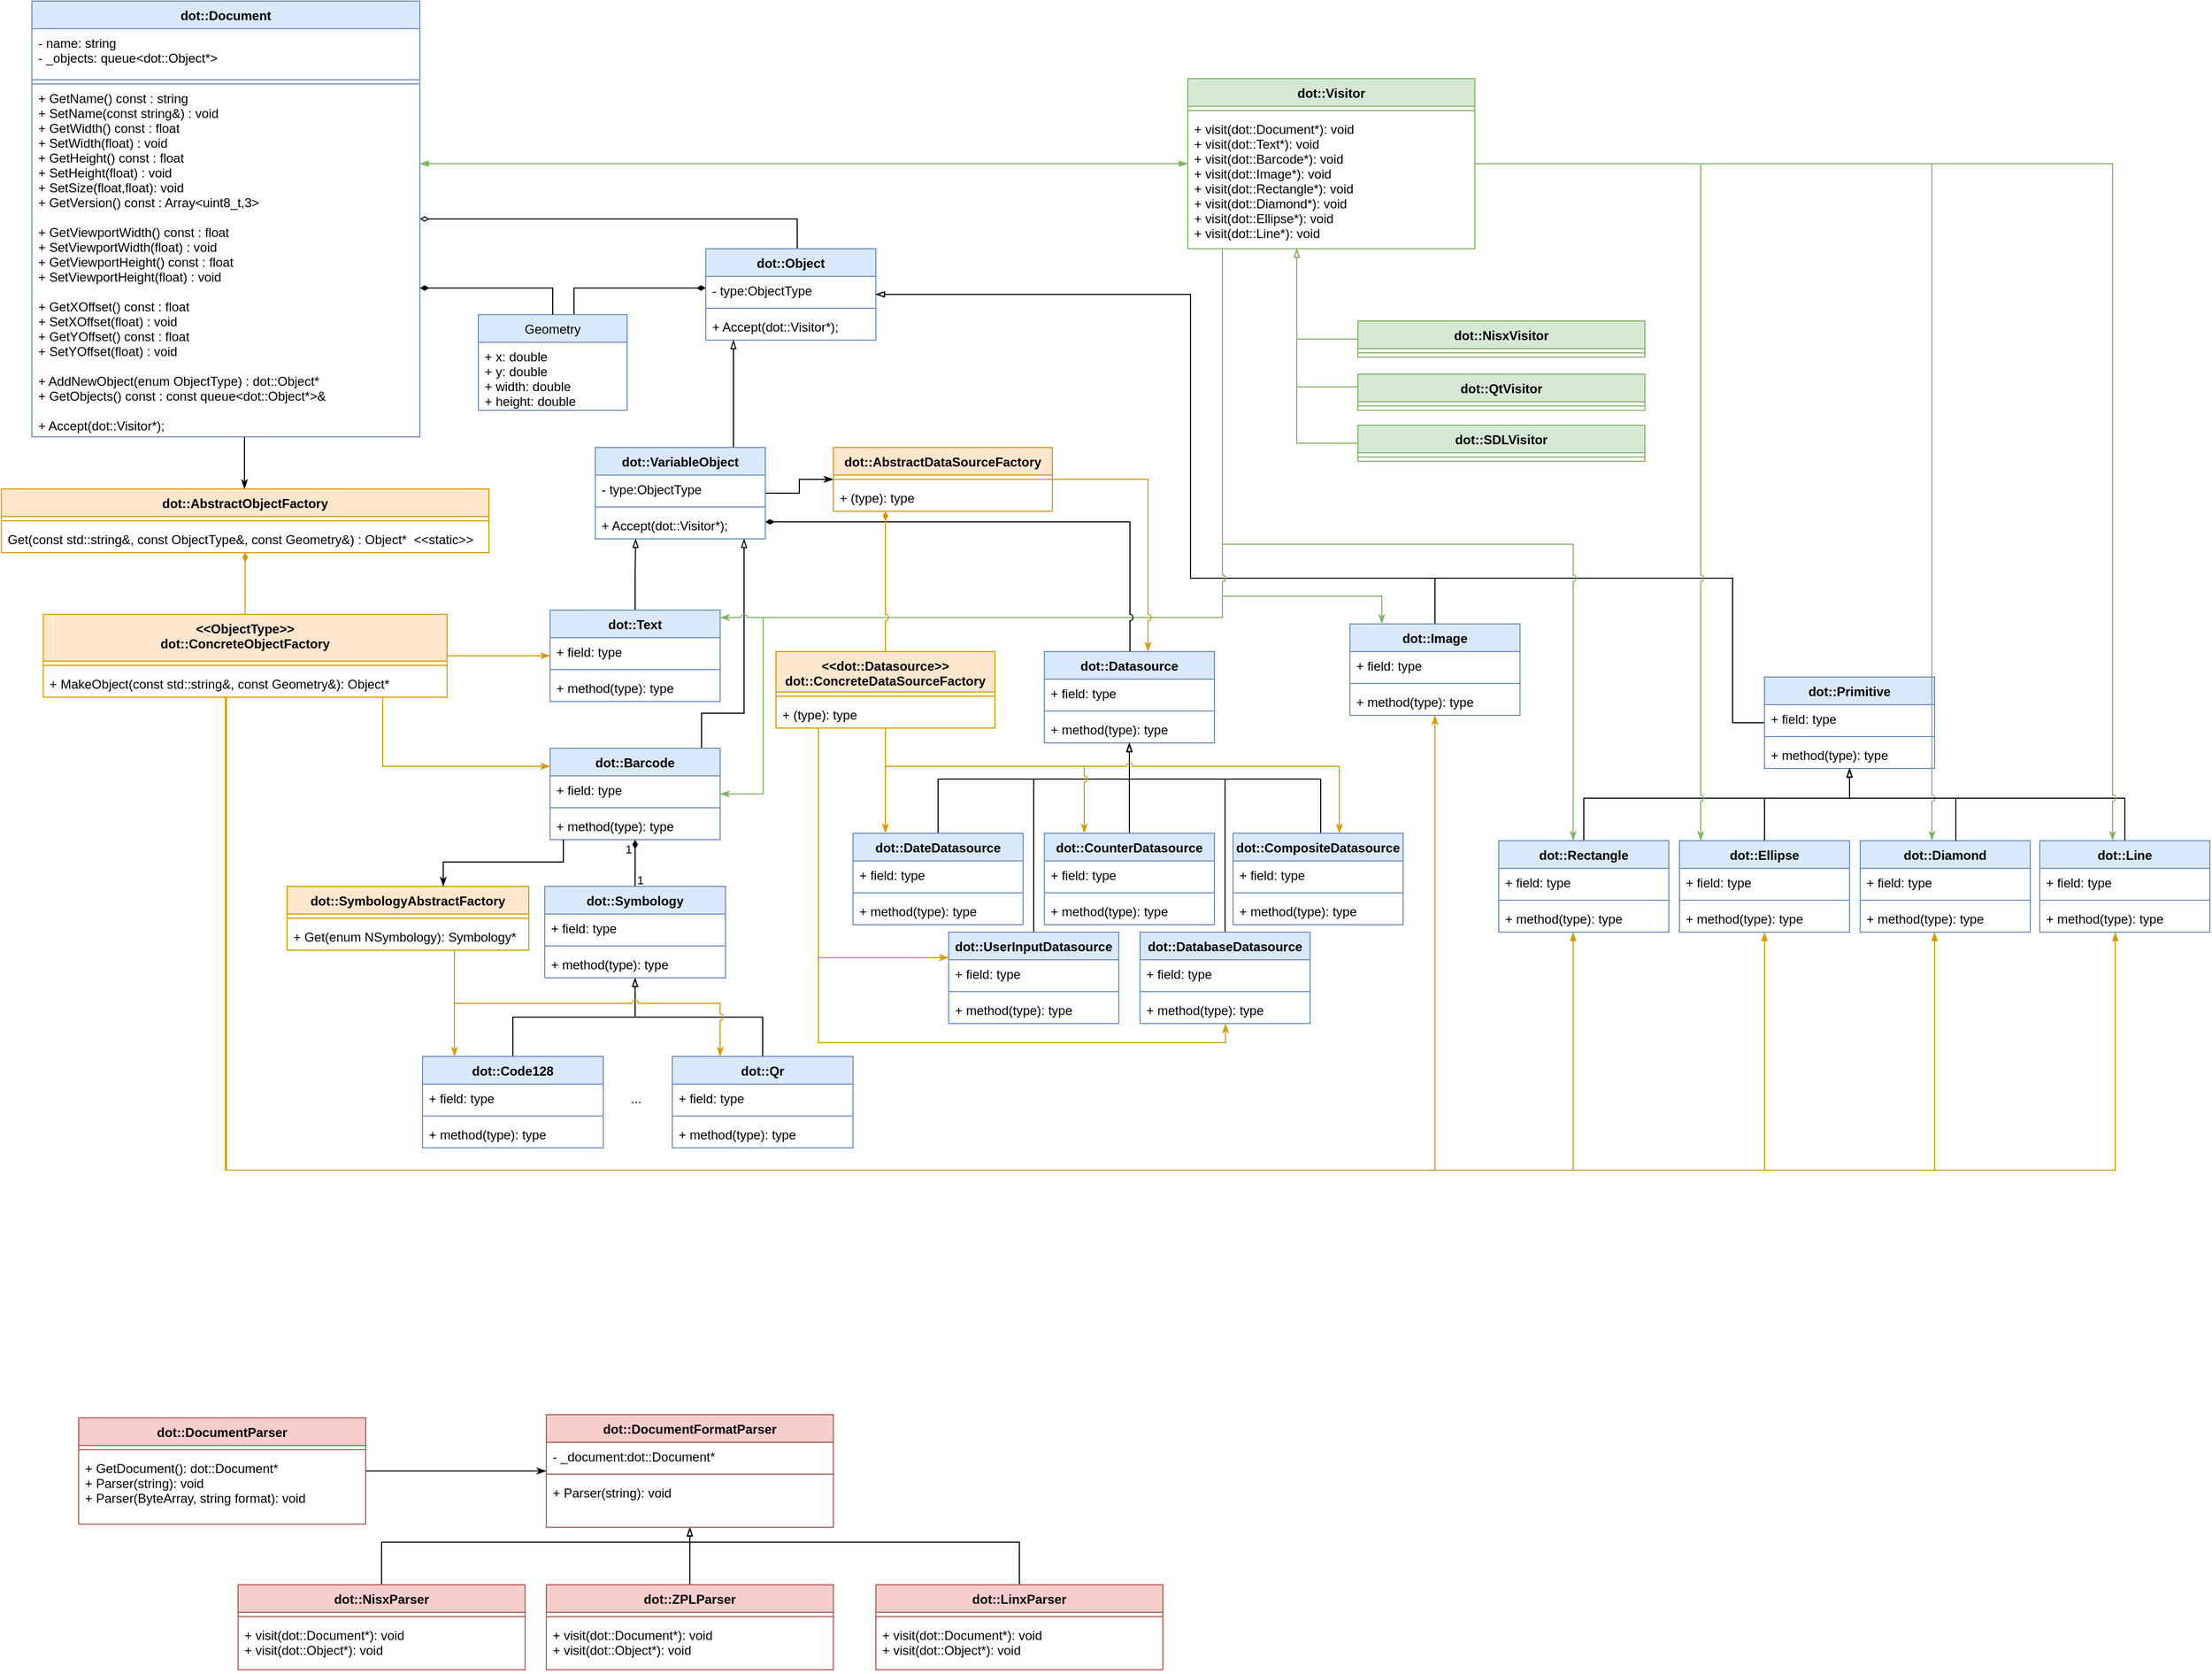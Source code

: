<mxfile version="20.8.18" type="device"><diagram id="KsD4y0SPspES6eOrycT8" name="Page-1"><mxGraphModel dx="3667" dy="2998" grid="1" gridSize="10" guides="1" tooltips="1" connect="1" arrows="1" fold="1" page="1" pageScale="1" pageWidth="1169" pageHeight="827" math="0" shadow="0"><root><mxCell id="0"/><mxCell id="1" parent="0"/><mxCell id="RiepoFK_HAsjpgJpJw_L-30" style="edgeStyle=orthogonalEdgeStyle;rounded=0;orthogonalLoop=1;jettySize=auto;html=1;endArrow=none;endFill=0;startArrow=diamondThin;startFill=0;" parent="1" source="RiepoFK_HAsjpgJpJw_L-1" target="RiepoFK_HAsjpgJpJw_L-5" edge="1"><mxGeometry relative="1" as="geometry"><Array as="points"><mxPoint x="750" y="-585"/></Array></mxGeometry></mxCell><mxCell id="RiepoFK_HAsjpgJpJw_L-66" style="edgeStyle=orthogonalEdgeStyle;rounded=0;orthogonalLoop=1;jettySize=auto;html=1;startArrow=none;startFill=0;endArrow=classicThin;endFill=1;" parent="1" source="RiepoFK_HAsjpgJpJw_L-1" target="RiepoFK_HAsjpgJpJw_L-61" edge="1"><mxGeometry relative="1" as="geometry"><Array as="points"><mxPoint x="230" y="-350"/><mxPoint x="230" y="-350"/></Array></mxGeometry></mxCell><mxCell id="RiepoFK_HAsjpgJpJw_L-1" value="dot::Document" style="swimlane;fontStyle=1;align=center;verticalAlign=top;childLayout=stackLayout;horizontal=1;startSize=26;horizontalStack=0;resizeParent=1;resizeParentMax=0;resizeLast=0;collapsible=1;marginBottom=0;fillColor=#dae8fc;strokeColor=#6c8ebf;" parent="1" vertex="1"><mxGeometry x="30" y="-790" width="365" height="410" as="geometry"><mxRectangle x="97.5" y="-413" width="130" height="30" as="alternateBounds"/></mxGeometry></mxCell><mxCell id="RiepoFK_HAsjpgJpJw_L-2" value="- name: string&#10;- _objects: queue&lt;dot::Object*&gt;" style="text;strokeColor=none;fillColor=none;align=left;verticalAlign=top;spacingLeft=4;spacingRight=4;overflow=hidden;rotatable=0;points=[[0,0.5],[1,0.5]];portConstraint=eastwest;" parent="RiepoFK_HAsjpgJpJw_L-1" vertex="1"><mxGeometry y="26" width="365" height="44" as="geometry"/></mxCell><mxCell id="RiepoFK_HAsjpgJpJw_L-3" value="" style="line;strokeWidth=1;fillColor=none;align=left;verticalAlign=middle;spacingTop=-1;spacingLeft=3;spacingRight=3;rotatable=0;labelPosition=right;points=[];portConstraint=eastwest;strokeColor=inherit;" parent="RiepoFK_HAsjpgJpJw_L-1" vertex="1"><mxGeometry y="70" width="365" height="8" as="geometry"/></mxCell><mxCell id="RiepoFK_HAsjpgJpJw_L-4" value="+ GetName() const : string&#10;+ SetName(const string&amp;) : void&#10;+ GetWidth() const : float&#10;+ SetWidth(float) : void&#10;+ GetHeight() const : float&#10;+ SetHeight(float) : void&#10;+ SetSize(float,float): void&#10;+ GetVersion() const : Array&lt;uint8_t,3&gt;&#10;&#10;+ GetViewportWidth() const : float&#10;+ SetViewportWidth(float) : void&#10;+ GetViewportHeight() const : float&#10;+ SetViewportHeight(float) : void&#10;&#10;+ GetXOffset() const : float&#10;+ SetXOffset(float) : void&#10;+ GetYOffset() const : float&#10;+ SetYOffset(float) : void&#10;&#10;+ AddNewObject(enum ObjectType) : dot::Object*&#10;+ GetObjects() const : const queue&lt;dot::Object*&gt;&amp;&#10;&#10;+ Accept(dot::Visitor*);&#10;&#10;&#10;" style="text;strokeColor=#6c8ebf;fillColor=none;align=left;verticalAlign=top;spacingLeft=4;spacingRight=4;overflow=hidden;rotatable=0;points=[[0,0.5],[1,0.5]];portConstraint=eastwest;fontStyle=0" parent="RiepoFK_HAsjpgJpJw_L-1" vertex="1"><mxGeometry y="78" width="365" height="332" as="geometry"/></mxCell><mxCell id="RiepoFK_HAsjpgJpJw_L-204" style="edgeStyle=orthogonalEdgeStyle;rounded=0;jumpStyle=arc;orthogonalLoop=1;jettySize=auto;html=1;startArrow=diamondThin;startFill=1;endArrow=none;endFill=0;" parent="1" source="RiepoFK_HAsjpgJpJw_L-5" target="RiepoFK_HAsjpgJpJw_L-200" edge="1"><mxGeometry relative="1" as="geometry"><Array as="points"><mxPoint x="540" y="-520"/></Array></mxGeometry></mxCell><mxCell id="RiepoFK_HAsjpgJpJw_L-5" value="dot::Object" style="swimlane;fontStyle=1;align=center;verticalAlign=top;childLayout=stackLayout;horizontal=1;startSize=26;horizontalStack=0;resizeParent=1;resizeParentMax=0;resizeLast=0;collapsible=1;marginBottom=0;fillColor=#dae8fc;strokeColor=#6c8ebf;" parent="1" vertex="1"><mxGeometry x="664" y="-557" width="160" height="86" as="geometry"/></mxCell><mxCell id="RiepoFK_HAsjpgJpJw_L-6" value="- type:ObjectType" style="text;strokeColor=none;fillColor=none;align=left;verticalAlign=top;spacingLeft=4;spacingRight=4;overflow=hidden;rotatable=0;points=[[0,0.5],[1,0.5]];portConstraint=eastwest;" parent="RiepoFK_HAsjpgJpJw_L-5" vertex="1"><mxGeometry y="26" width="160" height="26" as="geometry"/></mxCell><mxCell id="RiepoFK_HAsjpgJpJw_L-7" value="" style="line;strokeWidth=1;fillColor=none;align=left;verticalAlign=middle;spacingTop=-1;spacingLeft=3;spacingRight=3;rotatable=0;labelPosition=right;points=[];portConstraint=eastwest;strokeColor=inherit;" parent="RiepoFK_HAsjpgJpJw_L-5" vertex="1"><mxGeometry y="52" width="160" height="8" as="geometry"/></mxCell><mxCell id="RiepoFK_HAsjpgJpJw_L-8" value="+ Accept(dot::Visitor*);&#10;" style="text;strokeColor=none;fillColor=none;align=left;verticalAlign=top;spacingLeft=4;spacingRight=4;overflow=hidden;rotatable=0;points=[[0,0.5],[1,0.5]];portConstraint=eastwest;" parent="RiepoFK_HAsjpgJpJw_L-5" vertex="1"><mxGeometry y="60" width="160" height="26" as="geometry"/></mxCell><mxCell id="RiepoFK_HAsjpgJpJw_L-27" style="edgeStyle=orthogonalEdgeStyle;rounded=0;orthogonalLoop=1;jettySize=auto;html=1;endArrow=blockThin;endFill=0;" parent="1" source="RiepoFK_HAsjpgJpJw_L-9" target="TVE-9lrSqywPFwEewCza-1" edge="1"><mxGeometry relative="1" as="geometry"><Array as="points"><mxPoint x="598" y="-247"/><mxPoint x="598" y="-247"/></Array></mxGeometry></mxCell><mxCell id="RiepoFK_HAsjpgJpJw_L-9" value="dot::Text" style="swimlane;fontStyle=1;align=center;verticalAlign=top;childLayout=stackLayout;horizontal=1;startSize=26;horizontalStack=0;resizeParent=1;resizeParentMax=0;resizeLast=0;collapsible=1;marginBottom=0;fillColor=#dae8fc;strokeColor=#6c8ebf;" parent="1" vertex="1"><mxGeometry x="517.5" y="-217" width="160" height="86" as="geometry"/></mxCell><mxCell id="RiepoFK_HAsjpgJpJw_L-10" value="+ field: type" style="text;strokeColor=none;fillColor=none;align=left;verticalAlign=top;spacingLeft=4;spacingRight=4;overflow=hidden;rotatable=0;points=[[0,0.5],[1,0.5]];portConstraint=eastwest;" parent="RiepoFK_HAsjpgJpJw_L-9" vertex="1"><mxGeometry y="26" width="160" height="26" as="geometry"/></mxCell><mxCell id="RiepoFK_HAsjpgJpJw_L-11" value="" style="line;strokeWidth=1;fillColor=none;align=left;verticalAlign=middle;spacingTop=-1;spacingLeft=3;spacingRight=3;rotatable=0;labelPosition=right;points=[];portConstraint=eastwest;strokeColor=inherit;" parent="RiepoFK_HAsjpgJpJw_L-9" vertex="1"><mxGeometry y="52" width="160" height="8" as="geometry"/></mxCell><mxCell id="RiepoFK_HAsjpgJpJw_L-12" value="+ method(type): type" style="text;strokeColor=none;fillColor=none;align=left;verticalAlign=top;spacingLeft=4;spacingRight=4;overflow=hidden;rotatable=0;points=[[0,0.5],[1,0.5]];portConstraint=eastwest;" parent="RiepoFK_HAsjpgJpJw_L-9" vertex="1"><mxGeometry y="60" width="160" height="26" as="geometry"/></mxCell><mxCell id="oSVY5KvlGPb8_LUaPRby-8" style="edgeStyle=orthogonalEdgeStyle;rounded=0;orthogonalLoop=1;jettySize=auto;html=1;endArrow=none;endFill=0;startArrow=diamondThin;startFill=1;" parent="1" source="RiepoFK_HAsjpgJpJw_L-13" target="oSVY5KvlGPb8_LUaPRby-2" edge="1"><mxGeometry relative="1" as="geometry"/></mxCell><mxCell id="oSVY5KvlGPb8_LUaPRby-9" value="1" style="edgeLabel;html=1;align=center;verticalAlign=middle;resizable=0;points=[];" parent="oSVY5KvlGPb8_LUaPRby-8" vertex="1" connectable="0"><mxGeometry x="0.805" relative="1" as="geometry"><mxPoint x="4" y="-2" as="offset"/></mxGeometry></mxCell><mxCell id="oSVY5KvlGPb8_LUaPRby-10" value="1" style="edgeLabel;html=1;align=center;verticalAlign=middle;resizable=0;points=[];" parent="oSVY5KvlGPb8_LUaPRby-8" vertex="1" connectable="0"><mxGeometry x="-0.583" relative="1" as="geometry"><mxPoint x="-7" as="offset"/></mxGeometry></mxCell><mxCell id="oSVY5KvlGPb8_LUaPRby-12" style="edgeStyle=orthogonalEdgeStyle;rounded=0;orthogonalLoop=1;jettySize=auto;html=1;startArrow=none;startFill=0;endArrow=blockThin;endFill=0;" parent="1" source="RiepoFK_HAsjpgJpJw_L-13" target="TVE-9lrSqywPFwEewCza-1" edge="1"><mxGeometry relative="1" as="geometry"><Array as="points"><mxPoint x="660" y="-120"/><mxPoint x="700" y="-120"/></Array></mxGeometry></mxCell><mxCell id="RiepoFK_HAsjpgJpJw_L-13" value="dot::Barcode" style="swimlane;fontStyle=1;align=center;verticalAlign=top;childLayout=stackLayout;horizontal=1;startSize=26;horizontalStack=0;resizeParent=1;resizeParentMax=0;resizeLast=0;collapsible=1;marginBottom=0;fillColor=#dae8fc;strokeColor=#6c8ebf;" parent="1" vertex="1"><mxGeometry x="517.5" y="-87" width="160" height="86" as="geometry"/></mxCell><mxCell id="RiepoFK_HAsjpgJpJw_L-14" value="+ field: type" style="text;strokeColor=none;fillColor=none;align=left;verticalAlign=top;spacingLeft=4;spacingRight=4;overflow=hidden;rotatable=0;points=[[0,0.5],[1,0.5]];portConstraint=eastwest;" parent="RiepoFK_HAsjpgJpJw_L-13" vertex="1"><mxGeometry y="26" width="160" height="26" as="geometry"/></mxCell><mxCell id="RiepoFK_HAsjpgJpJw_L-15" value="" style="line;strokeWidth=1;fillColor=none;align=left;verticalAlign=middle;spacingTop=-1;spacingLeft=3;spacingRight=3;rotatable=0;labelPosition=right;points=[];portConstraint=eastwest;strokeColor=inherit;" parent="RiepoFK_HAsjpgJpJw_L-13" vertex="1"><mxGeometry y="52" width="160" height="8" as="geometry"/></mxCell><mxCell id="RiepoFK_HAsjpgJpJw_L-16" value="+ method(type): type" style="text;strokeColor=none;fillColor=none;align=left;verticalAlign=top;spacingLeft=4;spacingRight=4;overflow=hidden;rotatable=0;points=[[0,0.5],[1,0.5]];portConstraint=eastwest;" parent="RiepoFK_HAsjpgJpJw_L-13" vertex="1"><mxGeometry y="60" width="160" height="26" as="geometry"/></mxCell><mxCell id="oSVY5KvlGPb8_LUaPRby-6" style="edgeStyle=orthogonalEdgeStyle;rounded=0;orthogonalLoop=1;jettySize=auto;html=1;endArrow=blockThin;endFill=0;" parent="1" source="RiepoFK_HAsjpgJpJw_L-17" target="oSVY5KvlGPb8_LUaPRby-2" edge="1"><mxGeometry relative="1" as="geometry"/></mxCell><mxCell id="RiepoFK_HAsjpgJpJw_L-17" value="dot::Code128" style="swimlane;fontStyle=1;align=center;verticalAlign=top;childLayout=stackLayout;horizontal=1;startSize=26;horizontalStack=0;resizeParent=1;resizeParentMax=0;resizeLast=0;collapsible=1;marginBottom=0;fillColor=#dae8fc;strokeColor=#6c8ebf;" parent="1" vertex="1"><mxGeometry x="397.5" y="203" width="170" height="86" as="geometry"><mxRectangle x="470" y="460" width="170" height="30" as="alternateBounds"/></mxGeometry></mxCell><mxCell id="RiepoFK_HAsjpgJpJw_L-18" value="+ field: type" style="text;strokeColor=none;fillColor=none;align=left;verticalAlign=top;spacingLeft=4;spacingRight=4;overflow=hidden;rotatable=0;points=[[0,0.5],[1,0.5]];portConstraint=eastwest;" parent="RiepoFK_HAsjpgJpJw_L-17" vertex="1"><mxGeometry y="26" width="170" height="26" as="geometry"/></mxCell><mxCell id="RiepoFK_HAsjpgJpJw_L-19" value="" style="line;strokeWidth=1;fillColor=none;align=left;verticalAlign=middle;spacingTop=-1;spacingLeft=3;spacingRight=3;rotatable=0;labelPosition=right;points=[];portConstraint=eastwest;strokeColor=inherit;" parent="RiepoFK_HAsjpgJpJw_L-17" vertex="1"><mxGeometry y="52" width="170" height="8" as="geometry"/></mxCell><mxCell id="RiepoFK_HAsjpgJpJw_L-20" value="+ method(type): type" style="text;strokeColor=none;fillColor=none;align=left;verticalAlign=top;spacingLeft=4;spacingRight=4;overflow=hidden;rotatable=0;points=[[0,0.5],[1,0.5]];portConstraint=eastwest;" parent="RiepoFK_HAsjpgJpJw_L-17" vertex="1"><mxGeometry y="60" width="170" height="26" as="geometry"/></mxCell><mxCell id="RiepoFK_HAsjpgJpJw_L-28" style="edgeStyle=orthogonalEdgeStyle;rounded=0;orthogonalLoop=1;jettySize=auto;html=1;endArrow=classicThin;endFill=1;fillColor=#ffe6cc;strokeColor=#d79b00;" parent="1" source="RiepoFK_HAsjpgJpJw_L-21" target="RiepoFK_HAsjpgJpJw_L-17" edge="1"><mxGeometry relative="1" as="geometry"><Array as="points"><mxPoint x="427.5" y="143"/><mxPoint x="427.5" y="143"/></Array></mxGeometry></mxCell><mxCell id="RiepoFK_HAsjpgJpJw_L-21" value="dot::SymbologyAbstractFactory" style="swimlane;fontStyle=1;align=center;verticalAlign=top;childLayout=stackLayout;horizontal=1;startSize=26;horizontalStack=0;resizeParent=1;resizeParentMax=0;resizeLast=0;collapsible=1;marginBottom=0;fillColor=#ffe6cc;strokeColor=#d79b00;" parent="1" vertex="1"><mxGeometry x="270" y="43" width="227.5" height="60" as="geometry"/></mxCell><mxCell id="RiepoFK_HAsjpgJpJw_L-23" value="" style="line;strokeWidth=1;fillColor=none;align=left;verticalAlign=middle;spacingTop=-1;spacingLeft=3;spacingRight=3;rotatable=0;labelPosition=right;points=[];portConstraint=eastwest;strokeColor=inherit;" parent="RiepoFK_HAsjpgJpJw_L-21" vertex="1"><mxGeometry y="26" width="227.5" height="8" as="geometry"/></mxCell><mxCell id="RiepoFK_HAsjpgJpJw_L-24" value="+ Get(enum NSymbology): Symbology*" style="text;strokeColor=none;fillColor=none;align=left;verticalAlign=top;spacingLeft=4;spacingRight=4;overflow=hidden;rotatable=0;points=[[0,0.5],[1,0.5]];portConstraint=eastwest;" parent="RiepoFK_HAsjpgJpJw_L-21" vertex="1"><mxGeometry y="34" width="227.5" height="26" as="geometry"/></mxCell><mxCell id="RiepoFK_HAsjpgJpJw_L-35" style="edgeStyle=orthogonalEdgeStyle;rounded=0;orthogonalLoop=1;jettySize=auto;html=1;startArrow=none;startFill=0;endArrow=blockThin;endFill=0;jumpStyle=arc;" parent="1" source="RiepoFK_HAsjpgJpJw_L-31" target="RiepoFK_HAsjpgJpJw_L-5" edge="1"><mxGeometry relative="1" as="geometry"><Array as="points"><mxPoint x="1630" y="-111"/><mxPoint x="1630" y="-247"/><mxPoint x="1120" y="-247"/><mxPoint x="1120" y="-514"/></Array></mxGeometry></mxCell><mxCell id="RiepoFK_HAsjpgJpJw_L-31" value="dot::Primitive" style="swimlane;fontStyle=1;align=center;verticalAlign=top;childLayout=stackLayout;horizontal=1;startSize=26;horizontalStack=0;resizeParent=1;resizeParentMax=0;resizeLast=0;collapsible=1;marginBottom=0;fillColor=#dae8fc;strokeColor=#6c8ebf;" parent="1" vertex="1"><mxGeometry x="1660" y="-154" width="160" height="86" as="geometry"/></mxCell><mxCell id="RiepoFK_HAsjpgJpJw_L-32" value="+ field: type" style="text;strokeColor=none;fillColor=none;align=left;verticalAlign=top;spacingLeft=4;spacingRight=4;overflow=hidden;rotatable=0;points=[[0,0.5],[1,0.5]];portConstraint=eastwest;" parent="RiepoFK_HAsjpgJpJw_L-31" vertex="1"><mxGeometry y="26" width="160" height="26" as="geometry"/></mxCell><mxCell id="RiepoFK_HAsjpgJpJw_L-33" value="" style="line;strokeWidth=1;fillColor=none;align=left;verticalAlign=middle;spacingTop=-1;spacingLeft=3;spacingRight=3;rotatable=0;labelPosition=right;points=[];portConstraint=eastwest;strokeColor=inherit;" parent="RiepoFK_HAsjpgJpJw_L-31" vertex="1"><mxGeometry y="52" width="160" height="8" as="geometry"/></mxCell><mxCell id="RiepoFK_HAsjpgJpJw_L-34" value="+ method(type): type" style="text;strokeColor=none;fillColor=none;align=left;verticalAlign=top;spacingLeft=4;spacingRight=4;overflow=hidden;rotatable=0;points=[[0,0.5],[1,0.5]];portConstraint=eastwest;" parent="RiepoFK_HAsjpgJpJw_L-31" vertex="1"><mxGeometry y="60" width="160" height="26" as="geometry"/></mxCell><mxCell id="RiepoFK_HAsjpgJpJw_L-162" style="edgeStyle=orthogonalEdgeStyle;rounded=0;jumpStyle=arc;orthogonalLoop=1;jettySize=auto;html=1;startArrow=none;startFill=0;endArrow=blockThin;endFill=0;" parent="1" source="RiepoFK_HAsjpgJpJw_L-36" target="RiepoFK_HAsjpgJpJw_L-31" edge="1"><mxGeometry relative="1" as="geometry"><Array as="points"><mxPoint x="1490" y="-40"/><mxPoint x="1740" y="-40"/></Array></mxGeometry></mxCell><mxCell id="RiepoFK_HAsjpgJpJw_L-36" value="dot::Rectangle" style="swimlane;fontStyle=1;align=center;verticalAlign=top;childLayout=stackLayout;horizontal=1;startSize=26;horizontalStack=0;resizeParent=1;resizeParentMax=0;resizeLast=0;collapsible=1;marginBottom=0;fillColor=#dae8fc;strokeColor=#6c8ebf;" parent="1" vertex="1"><mxGeometry x="1410" width="160" height="86" as="geometry"/></mxCell><mxCell id="RiepoFK_HAsjpgJpJw_L-37" value="+ field: type" style="text;strokeColor=none;fillColor=none;align=left;verticalAlign=top;spacingLeft=4;spacingRight=4;overflow=hidden;rotatable=0;points=[[0,0.5],[1,0.5]];portConstraint=eastwest;" parent="RiepoFK_HAsjpgJpJw_L-36" vertex="1"><mxGeometry y="26" width="160" height="26" as="geometry"/></mxCell><mxCell id="RiepoFK_HAsjpgJpJw_L-38" value="" style="line;strokeWidth=1;fillColor=none;align=left;verticalAlign=middle;spacingTop=-1;spacingLeft=3;spacingRight=3;rotatable=0;labelPosition=right;points=[];portConstraint=eastwest;strokeColor=inherit;" parent="RiepoFK_HAsjpgJpJw_L-36" vertex="1"><mxGeometry y="52" width="160" height="8" as="geometry"/></mxCell><mxCell id="RiepoFK_HAsjpgJpJw_L-39" value="+ method(type): type" style="text;strokeColor=none;fillColor=none;align=left;verticalAlign=top;spacingLeft=4;spacingRight=4;overflow=hidden;rotatable=0;points=[[0,0.5],[1,0.5]];portConstraint=eastwest;" parent="RiepoFK_HAsjpgJpJw_L-36" vertex="1"><mxGeometry y="60" width="160" height="26" as="geometry"/></mxCell><mxCell id="RiepoFK_HAsjpgJpJw_L-161" style="edgeStyle=orthogonalEdgeStyle;rounded=0;jumpStyle=arc;orthogonalLoop=1;jettySize=auto;html=1;startArrow=none;startFill=0;endArrow=blockThin;endFill=0;" parent="1" source="RiepoFK_HAsjpgJpJw_L-40" target="RiepoFK_HAsjpgJpJw_L-31" edge="1"><mxGeometry relative="1" as="geometry"><Array as="points"><mxPoint x="1660" y="-40"/><mxPoint x="1740" y="-40"/></Array></mxGeometry></mxCell><mxCell id="RiepoFK_HAsjpgJpJw_L-40" value="dot::Ellipse" style="swimlane;fontStyle=1;align=center;verticalAlign=top;childLayout=stackLayout;horizontal=1;startSize=26;horizontalStack=0;resizeParent=1;resizeParentMax=0;resizeLast=0;collapsible=1;marginBottom=0;fillColor=#dae8fc;strokeColor=#6c8ebf;" parent="1" vertex="1"><mxGeometry x="1580" width="160" height="86" as="geometry"/></mxCell><mxCell id="RiepoFK_HAsjpgJpJw_L-41" value="+ field: type" style="text;strokeColor=none;fillColor=none;align=left;verticalAlign=top;spacingLeft=4;spacingRight=4;overflow=hidden;rotatable=0;points=[[0,0.5],[1,0.5]];portConstraint=eastwest;" parent="RiepoFK_HAsjpgJpJw_L-40" vertex="1"><mxGeometry y="26" width="160" height="26" as="geometry"/></mxCell><mxCell id="RiepoFK_HAsjpgJpJw_L-42" value="" style="line;strokeWidth=1;fillColor=none;align=left;verticalAlign=middle;spacingTop=-1;spacingLeft=3;spacingRight=3;rotatable=0;labelPosition=right;points=[];portConstraint=eastwest;strokeColor=inherit;" parent="RiepoFK_HAsjpgJpJw_L-40" vertex="1"><mxGeometry y="52" width="160" height="8" as="geometry"/></mxCell><mxCell id="RiepoFK_HAsjpgJpJw_L-43" value="+ method(type): type" style="text;strokeColor=none;fillColor=none;align=left;verticalAlign=top;spacingLeft=4;spacingRight=4;overflow=hidden;rotatable=0;points=[[0,0.5],[1,0.5]];portConstraint=eastwest;" parent="RiepoFK_HAsjpgJpJw_L-40" vertex="1"><mxGeometry y="60" width="160" height="26" as="geometry"/></mxCell><mxCell id="RiepoFK_HAsjpgJpJw_L-48" style="edgeStyle=orthogonalEdgeStyle;rounded=0;orthogonalLoop=1;jettySize=auto;html=1;startArrow=none;startFill=0;endArrow=blockThin;endFill=0;jumpStyle=arc;" parent="1" source="RiepoFK_HAsjpgJpJw_L-44" target="RiepoFK_HAsjpgJpJw_L-5" edge="1"><mxGeometry relative="1" as="geometry"><Array as="points"><mxPoint x="1350" y="-247"/><mxPoint x="1120" y="-247"/><mxPoint x="1120" y="-514"/></Array><mxPoint x="900" y="-460" as="targetPoint"/></mxGeometry></mxCell><mxCell id="RiepoFK_HAsjpgJpJw_L-44" value="dot::Image" style="swimlane;fontStyle=1;align=center;verticalAlign=top;childLayout=stackLayout;horizontal=1;startSize=26;horizontalStack=0;resizeParent=1;resizeParentMax=0;resizeLast=0;collapsible=1;marginBottom=0;fillColor=#dae8fc;strokeColor=#6c8ebf;" parent="1" vertex="1"><mxGeometry x="1270" y="-204" width="160" height="86" as="geometry"/></mxCell><mxCell id="RiepoFK_HAsjpgJpJw_L-45" value="+ field: type" style="text;strokeColor=none;fillColor=none;align=left;verticalAlign=top;spacingLeft=4;spacingRight=4;overflow=hidden;rotatable=0;points=[[0,0.5],[1,0.5]];portConstraint=eastwest;" parent="RiepoFK_HAsjpgJpJw_L-44" vertex="1"><mxGeometry y="26" width="160" height="26" as="geometry"/></mxCell><mxCell id="RiepoFK_HAsjpgJpJw_L-46" value="" style="line;strokeWidth=1;fillColor=none;align=left;verticalAlign=middle;spacingTop=-1;spacingLeft=3;spacingRight=3;rotatable=0;labelPosition=right;points=[];portConstraint=eastwest;strokeColor=inherit;" parent="RiepoFK_HAsjpgJpJw_L-44" vertex="1"><mxGeometry y="52" width="160" height="8" as="geometry"/></mxCell><mxCell id="RiepoFK_HAsjpgJpJw_L-47" value="+ method(type): type" style="text;strokeColor=none;fillColor=none;align=left;verticalAlign=top;spacingLeft=4;spacingRight=4;overflow=hidden;rotatable=0;points=[[0,0.5],[1,0.5]];portConstraint=eastwest;" parent="RiepoFK_HAsjpgJpJw_L-44" vertex="1"><mxGeometry y="60" width="160" height="26" as="geometry"/></mxCell><mxCell id="RiepoFK_HAsjpgJpJw_L-60" style="edgeStyle=orthogonalEdgeStyle;rounded=0;orthogonalLoop=1;jettySize=auto;html=1;startArrow=none;startFill=0;endArrow=blockThin;endFill=0;" parent="1" source="RiepoFK_HAsjpgJpJw_L-49" target="RiepoFK_HAsjpgJpJw_L-31" edge="1"><mxGeometry relative="1" as="geometry"><Array as="points"><mxPoint x="1999" y="-40"/><mxPoint x="1740" y="-40"/></Array></mxGeometry></mxCell><mxCell id="RiepoFK_HAsjpgJpJw_L-49" value="dot::Line" style="swimlane;fontStyle=1;align=center;verticalAlign=top;childLayout=stackLayout;horizontal=1;startSize=26;horizontalStack=0;resizeParent=1;resizeParentMax=0;resizeLast=0;collapsible=1;marginBottom=0;fillColor=#dae8fc;strokeColor=#6c8ebf;" parent="1" vertex="1"><mxGeometry x="1919" width="160" height="86" as="geometry"/></mxCell><mxCell id="RiepoFK_HAsjpgJpJw_L-50" value="+ field: type" style="text;strokeColor=none;fillColor=none;align=left;verticalAlign=top;spacingLeft=4;spacingRight=4;overflow=hidden;rotatable=0;points=[[0,0.5],[1,0.5]];portConstraint=eastwest;" parent="RiepoFK_HAsjpgJpJw_L-49" vertex="1"><mxGeometry y="26" width="160" height="26" as="geometry"/></mxCell><mxCell id="RiepoFK_HAsjpgJpJw_L-51" value="" style="line;strokeWidth=1;fillColor=none;align=left;verticalAlign=middle;spacingTop=-1;spacingLeft=3;spacingRight=3;rotatable=0;labelPosition=right;points=[];portConstraint=eastwest;strokeColor=inherit;" parent="RiepoFK_HAsjpgJpJw_L-49" vertex="1"><mxGeometry y="52" width="160" height="8" as="geometry"/></mxCell><mxCell id="RiepoFK_HAsjpgJpJw_L-52" value="+ method(type): type" style="text;strokeColor=none;fillColor=none;align=left;verticalAlign=top;spacingLeft=4;spacingRight=4;overflow=hidden;rotatable=0;points=[[0,0.5],[1,0.5]];portConstraint=eastwest;" parent="RiepoFK_HAsjpgJpJw_L-49" vertex="1"><mxGeometry y="60" width="160" height="26" as="geometry"/></mxCell><mxCell id="RiepoFK_HAsjpgJpJw_L-53" value="dot::Diamond" style="swimlane;fontStyle=1;align=center;verticalAlign=top;childLayout=stackLayout;horizontal=1;startSize=26;horizontalStack=0;resizeParent=1;resizeParentMax=0;resizeLast=0;collapsible=1;marginBottom=0;fillColor=#dae8fc;strokeColor=#6c8ebf;" parent="1" vertex="1"><mxGeometry x="1750" width="160" height="86" as="geometry"/></mxCell><mxCell id="RiepoFK_HAsjpgJpJw_L-54" value="+ field: type" style="text;strokeColor=none;fillColor=none;align=left;verticalAlign=top;spacingLeft=4;spacingRight=4;overflow=hidden;rotatable=0;points=[[0,0.5],[1,0.5]];portConstraint=eastwest;" parent="RiepoFK_HAsjpgJpJw_L-53" vertex="1"><mxGeometry y="26" width="160" height="26" as="geometry"/></mxCell><mxCell id="RiepoFK_HAsjpgJpJw_L-55" value="" style="line;strokeWidth=1;fillColor=none;align=left;verticalAlign=middle;spacingTop=-1;spacingLeft=3;spacingRight=3;rotatable=0;labelPosition=right;points=[];portConstraint=eastwest;strokeColor=inherit;" parent="RiepoFK_HAsjpgJpJw_L-53" vertex="1"><mxGeometry y="52" width="160" height="8" as="geometry"/></mxCell><mxCell id="RiepoFK_HAsjpgJpJw_L-56" value="+ method(type): type" style="text;strokeColor=none;fillColor=none;align=left;verticalAlign=top;spacingLeft=4;spacingRight=4;overflow=hidden;rotatable=0;points=[[0,0.5],[1,0.5]];portConstraint=eastwest;" parent="RiepoFK_HAsjpgJpJw_L-53" vertex="1"><mxGeometry y="60" width="160" height="26" as="geometry"/></mxCell><mxCell id="RiepoFK_HAsjpgJpJw_L-61" value="dot::AbstractObjectFactory" style="swimlane;fontStyle=1;align=center;verticalAlign=top;childLayout=stackLayout;horizontal=1;startSize=26;horizontalStack=0;resizeParent=1;resizeParentMax=0;resizeLast=0;collapsible=1;marginBottom=0;fillColor=#ffe6cc;strokeColor=#d79b00;" parent="1" vertex="1"><mxGeometry x="1.25" y="-331" width="458.75" height="60" as="geometry"/></mxCell><mxCell id="RiepoFK_HAsjpgJpJw_L-63" value="" style="line;strokeWidth=1;fillColor=none;align=left;verticalAlign=middle;spacingTop=-1;spacingLeft=3;spacingRight=3;rotatable=0;labelPosition=right;points=[];portConstraint=eastwest;strokeColor=inherit;" parent="RiepoFK_HAsjpgJpJw_L-61" vertex="1"><mxGeometry y="26" width="458.75" height="8" as="geometry"/></mxCell><mxCell id="RiepoFK_HAsjpgJpJw_L-64" value="Get(const std::string&amp;, const ObjectType&amp;, const Geometry&amp;) : Object*  &lt;&lt;static&gt;&gt;" style="text;strokeColor=none;fillColor=none;align=left;verticalAlign=top;spacingLeft=4;spacingRight=4;overflow=hidden;rotatable=0;points=[[0,0.5],[1,0.5]];portConstraint=eastwest;" parent="RiepoFK_HAsjpgJpJw_L-61" vertex="1"><mxGeometry y="34" width="458.75" height="26" as="geometry"/></mxCell><mxCell id="oSVY5KvlGPb8_LUaPRby-7" style="edgeStyle=orthogonalEdgeStyle;rounded=0;orthogonalLoop=1;jettySize=auto;html=1;endArrow=blockThin;endFill=0;" parent="1" source="RiepoFK_HAsjpgJpJw_L-96" target="oSVY5KvlGPb8_LUaPRby-2" edge="1"><mxGeometry relative="1" as="geometry"/></mxCell><mxCell id="RiepoFK_HAsjpgJpJw_L-96" value="dot::Qr" style="swimlane;fontStyle=1;align=center;verticalAlign=top;childLayout=stackLayout;horizontal=1;startSize=26;horizontalStack=0;resizeParent=1;resizeParentMax=0;resizeLast=0;collapsible=1;marginBottom=0;fillColor=#dae8fc;strokeColor=#6c8ebf;" parent="1" vertex="1"><mxGeometry x="632.5" y="203" width="170" height="86" as="geometry"><mxRectangle x="470" y="460" width="170" height="30" as="alternateBounds"/></mxGeometry></mxCell><mxCell id="RiepoFK_HAsjpgJpJw_L-97" value="+ field: type" style="text;strokeColor=none;fillColor=none;align=left;verticalAlign=top;spacingLeft=4;spacingRight=4;overflow=hidden;rotatable=0;points=[[0,0.5],[1,0.5]];portConstraint=eastwest;" parent="RiepoFK_HAsjpgJpJw_L-96" vertex="1"><mxGeometry y="26" width="170" height="26" as="geometry"/></mxCell><mxCell id="RiepoFK_HAsjpgJpJw_L-98" value="" style="line;strokeWidth=1;fillColor=none;align=left;verticalAlign=middle;spacingTop=-1;spacingLeft=3;spacingRight=3;rotatable=0;labelPosition=right;points=[];portConstraint=eastwest;strokeColor=inherit;" parent="RiepoFK_HAsjpgJpJw_L-96" vertex="1"><mxGeometry y="52" width="170" height="8" as="geometry"/></mxCell><mxCell id="RiepoFK_HAsjpgJpJw_L-99" value="+ method(type): type" style="text;strokeColor=none;fillColor=none;align=left;verticalAlign=top;spacingLeft=4;spacingRight=4;overflow=hidden;rotatable=0;points=[[0,0.5],[1,0.5]];portConstraint=eastwest;" parent="RiepoFK_HAsjpgJpJw_L-96" vertex="1"><mxGeometry y="60" width="170" height="26" as="geometry"/></mxCell><mxCell id="RiepoFK_HAsjpgJpJw_L-100" value="..." style="text;html=1;align=center;verticalAlign=middle;resizable=0;points=[];autosize=1;strokeColor=none;fillColor=none;" parent="1" vertex="1"><mxGeometry x="582.5" y="228" width="30" height="30" as="geometry"/></mxCell><mxCell id="RiepoFK_HAsjpgJpJw_L-102" style="edgeStyle=orthogonalEdgeStyle;rounded=0;jumpStyle=arc;orthogonalLoop=1;jettySize=auto;html=1;startArrow=none;startFill=0;endArrow=classicThin;endFill=1;fillColor=#ffe6cc;strokeColor=#d79b00;" parent="1" source="RiepoFK_HAsjpgJpJw_L-21" target="RiepoFK_HAsjpgJpJw_L-96" edge="1"><mxGeometry relative="1" as="geometry"><Array as="points"><mxPoint x="427.5" y="153"/><mxPoint x="677.5" y="153"/></Array></mxGeometry></mxCell><mxCell id="RiepoFK_HAsjpgJpJw_L-107" style="edgeStyle=orthogonalEdgeStyle;rounded=0;jumpStyle=arc;orthogonalLoop=1;jettySize=auto;html=1;startArrow=none;startFill=0;endArrow=classicThin;endFill=1;fillColor=#ffe6cc;strokeColor=#d79b00;" parent="1" source="RiepoFK_HAsjpgJpJw_L-104" target="RiepoFK_HAsjpgJpJw_L-9" edge="1"><mxGeometry relative="1" as="geometry"><Array as="points"><mxPoint x="400" y="-174"/><mxPoint x="400" y="-174"/></Array></mxGeometry></mxCell><mxCell id="RiepoFK_HAsjpgJpJw_L-108" style="edgeStyle=orthogonalEdgeStyle;rounded=0;jumpStyle=arc;orthogonalLoop=1;jettySize=auto;html=1;startArrow=none;startFill=0;endArrow=diamondThin;endFill=1;fillColor=#ffe6cc;strokeColor=#d79b00;" parent="1" source="RiepoFK_HAsjpgJpJw_L-104" target="RiepoFK_HAsjpgJpJw_L-61" edge="1"><mxGeometry relative="1" as="geometry"/></mxCell><mxCell id="RiepoFK_HAsjpgJpJw_L-104" value="&lt;&lt;ObjectType&gt;&gt;&#10;dot::ConcreteObjectFactory" style="swimlane;fontStyle=1;align=center;verticalAlign=top;childLayout=stackLayout;horizontal=1;startSize=44;horizontalStack=0;resizeParent=1;resizeParentMax=0;resizeLast=0;collapsible=1;marginBottom=0;fillColor=#ffe6cc;strokeColor=#d79b00;" parent="1" vertex="1"><mxGeometry x="40.63" y="-213" width="380" height="78" as="geometry"/></mxCell><mxCell id="RiepoFK_HAsjpgJpJw_L-105" value="" style="line;strokeWidth=1;fillColor=none;align=left;verticalAlign=middle;spacingTop=-1;spacingLeft=3;spacingRight=3;rotatable=0;labelPosition=right;points=[];portConstraint=eastwest;strokeColor=inherit;" parent="RiepoFK_HAsjpgJpJw_L-104" vertex="1"><mxGeometry y="44" width="380" height="8" as="geometry"/></mxCell><mxCell id="RiepoFK_HAsjpgJpJw_L-106" value="+ MakeObject(const std::string&amp;, const Geometry&amp;): Object*" style="text;strokeColor=none;fillColor=none;align=left;verticalAlign=top;spacingLeft=4;spacingRight=4;overflow=hidden;rotatable=0;points=[[0,0.5],[1,0.5]];portConstraint=eastwest;" parent="RiepoFK_HAsjpgJpJw_L-104" vertex="1"><mxGeometry y="52" width="380" height="26" as="geometry"/></mxCell><mxCell id="RiepoFK_HAsjpgJpJw_L-112" style="edgeStyle=orthogonalEdgeStyle;rounded=0;jumpStyle=arc;orthogonalLoop=1;jettySize=auto;html=1;startArrow=none;startFill=0;endArrow=classicThin;endFill=1;fillColor=#ffe6cc;strokeColor=#d79b00;" parent="1" source="RiepoFK_HAsjpgJpJw_L-104" target="RiepoFK_HAsjpgJpJw_L-13" edge="1"><mxGeometry relative="1" as="geometry"><mxPoint x="477.5" y="-44" as="sourcePoint"/><Array as="points"><mxPoint x="360" y="-70"/></Array></mxGeometry></mxCell><mxCell id="RiepoFK_HAsjpgJpJw_L-114" style="edgeStyle=orthogonalEdgeStyle;rounded=0;jumpStyle=arc;orthogonalLoop=1;jettySize=auto;html=1;startArrow=none;startFill=0;endArrow=classicThin;endFill=1;" parent="1" source="RiepoFK_HAsjpgJpJw_L-13" target="RiepoFK_HAsjpgJpJw_L-21" edge="1"><mxGeometry relative="1" as="geometry"><Array as="points"><mxPoint x="530" y="20"/><mxPoint x="417" y="20"/></Array></mxGeometry></mxCell><mxCell id="RiepoFK_HAsjpgJpJw_L-120" style="edgeStyle=orthogonalEdgeStyle;rounded=0;jumpStyle=arc;orthogonalLoop=1;jettySize=auto;html=1;startArrow=none;startFill=0;endArrow=classicThin;endFill=1;fillColor=#ffe6cc;strokeColor=#d79b00;" parent="1" source="RiepoFK_HAsjpgJpJw_L-104" target="RiepoFK_HAsjpgJpJw_L-44" edge="1"><mxGeometry relative="1" as="geometry"><mxPoint x="1042.5" y="-207" as="targetPoint"/><Array as="points"><mxPoint x="213" y="310"/><mxPoint x="1350" y="310"/></Array><mxPoint x="1340" y="313" as="sourcePoint"/></mxGeometry></mxCell><mxCell id="RiepoFK_HAsjpgJpJw_L-190" style="edgeStyle=orthogonalEdgeStyle;rounded=0;jumpStyle=arc;orthogonalLoop=1;jettySize=auto;html=1;startArrow=none;startFill=0;endArrow=blockThin;endFill=1;fillColor=#ffe6cc;strokeColor=#d79b00;" parent="1" source="RiepoFK_HAsjpgJpJw_L-104" target="RiepoFK_HAsjpgJpJw_L-40" edge="1"><mxGeometry relative="1" as="geometry"><Array as="points"><mxPoint x="212" y="310"/><mxPoint x="1660" y="310"/></Array><mxPoint x="1682.529" y="183" as="sourcePoint"/></mxGeometry></mxCell><mxCell id="RiepoFK_HAsjpgJpJw_L-191" style="edgeStyle=orthogonalEdgeStyle;rounded=0;jumpStyle=arc;orthogonalLoop=1;jettySize=auto;html=1;startArrow=none;startFill=0;endArrow=blockThin;endFill=1;fillColor=#ffe6cc;strokeColor=#d79b00;" parent="1" source="RiepoFK_HAsjpgJpJw_L-104" target="RiepoFK_HAsjpgJpJw_L-36" edge="1"><mxGeometry relative="1" as="geometry"><Array as="points"><mxPoint x="213" y="310"/><mxPoint x="1480" y="310"/></Array><mxPoint x="1682.529" y="183" as="sourcePoint"/></mxGeometry></mxCell><mxCell id="RiepoFK_HAsjpgJpJw_L-192" style="edgeStyle=orthogonalEdgeStyle;rounded=0;jumpStyle=arc;orthogonalLoop=1;jettySize=auto;html=1;startArrow=none;startFill=0;endArrow=blockThin;endFill=1;fillColor=#ffe6cc;strokeColor=#d79b00;" parent="1" source="RiepoFK_HAsjpgJpJw_L-104" target="RiepoFK_HAsjpgJpJw_L-53" edge="1"><mxGeometry relative="1" as="geometry"><Array as="points"><mxPoint x="212" y="310"/><mxPoint x="1820" y="310"/></Array><mxPoint x="1682.529" y="183" as="sourcePoint"/></mxGeometry></mxCell><mxCell id="RiepoFK_HAsjpgJpJw_L-193" style="edgeStyle=orthogonalEdgeStyle;rounded=0;jumpStyle=arc;orthogonalLoop=1;jettySize=auto;html=1;startArrow=none;startFill=0;endArrow=blockThin;endFill=1;fillColor=#ffe6cc;strokeColor=#d79b00;" parent="1" source="RiepoFK_HAsjpgJpJw_L-104" target="RiepoFK_HAsjpgJpJw_L-49" edge="1"><mxGeometry relative="1" as="geometry"><Array as="points"><mxPoint x="213" y="310"/><mxPoint x="1990" y="310"/></Array><mxPoint x="1682.529" y="183" as="sourcePoint"/></mxGeometry></mxCell><mxCell id="RiepoFK_HAsjpgJpJw_L-195" style="edgeStyle=orthogonalEdgeStyle;rounded=0;jumpStyle=arc;orthogonalLoop=1;jettySize=auto;html=1;startArrow=blockThin;startFill=1;endArrow=blockThin;endFill=1;fillColor=#d5e8d4;strokeColor=#82b366;" parent="1" source="RiepoFK_HAsjpgJpJw_L-126" target="RiepoFK_HAsjpgJpJw_L-1" edge="1"><mxGeometry relative="1" as="geometry"><Array as="points"><mxPoint x="667.5" y="-637"/><mxPoint x="667.5" y="-637"/></Array></mxGeometry></mxCell><mxCell id="RiepoFK_HAsjpgJpJw_L-209" style="edgeStyle=orthogonalEdgeStyle;rounded=0;jumpStyle=arc;orthogonalLoop=1;jettySize=auto;html=1;startArrow=none;startFill=0;endArrow=classicThin;endFill=1;fillColor=#d5e8d4;strokeColor=#82b366;" parent="1" source="RiepoFK_HAsjpgJpJw_L-126" target="RiepoFK_HAsjpgJpJw_L-9" edge="1"><mxGeometry relative="1" as="geometry"><Array as="points"><mxPoint x="1150" y="-210"/></Array></mxGeometry></mxCell><mxCell id="RiepoFK_HAsjpgJpJw_L-210" style="edgeStyle=orthogonalEdgeStyle;rounded=0;jumpStyle=arc;orthogonalLoop=1;jettySize=auto;html=1;startArrow=none;startFill=0;endArrow=classicThin;endFill=1;fillColor=#d5e8d4;strokeColor=#82b366;" parent="1" source="RiepoFK_HAsjpgJpJw_L-126" target="RiepoFK_HAsjpgJpJw_L-13" edge="1"><mxGeometry relative="1" as="geometry"><Array as="points"><mxPoint x="1150" y="-210"/><mxPoint x="718" y="-210"/><mxPoint x="718" y="-44"/></Array></mxGeometry></mxCell><mxCell id="RiepoFK_HAsjpgJpJw_L-211" style="edgeStyle=orthogonalEdgeStyle;rounded=0;jumpStyle=arc;orthogonalLoop=1;jettySize=auto;html=1;startArrow=none;startFill=0;endArrow=classicThin;endFill=1;fillColor=#d5e8d4;strokeColor=#82b366;" parent="1" source="RiepoFK_HAsjpgJpJw_L-126" target="RiepoFK_HAsjpgJpJw_L-44" edge="1"><mxGeometry relative="1" as="geometry"><Array as="points"><mxPoint x="1150" y="-230"/><mxPoint x="1300" y="-230"/></Array></mxGeometry></mxCell><mxCell id="RiepoFK_HAsjpgJpJw_L-212" style="edgeStyle=orthogonalEdgeStyle;rounded=0;jumpStyle=arc;orthogonalLoop=1;jettySize=auto;html=1;startArrow=none;startFill=0;endArrow=classicThin;endFill=1;fillColor=#d5e8d4;strokeColor=#82b366;" parent="1" source="RiepoFK_HAsjpgJpJw_L-126" target="RiepoFK_HAsjpgJpJw_L-36" edge="1"><mxGeometry relative="1" as="geometry"><Array as="points"><mxPoint x="1150" y="-279"/><mxPoint x="1480" y="-279"/></Array></mxGeometry></mxCell><mxCell id="RiepoFK_HAsjpgJpJw_L-213" style="edgeStyle=orthogonalEdgeStyle;rounded=0;jumpStyle=arc;orthogonalLoop=1;jettySize=auto;html=1;startArrow=none;startFill=0;endArrow=classicThin;endFill=1;fillColor=#d5e8d4;strokeColor=#82b366;" parent="1" source="RiepoFK_HAsjpgJpJw_L-126" target="RiepoFK_HAsjpgJpJw_L-40" edge="1"><mxGeometry relative="1" as="geometry"><Array as="points"><mxPoint x="1600" y="-637"/></Array></mxGeometry></mxCell><mxCell id="RiepoFK_HAsjpgJpJw_L-214" style="edgeStyle=orthogonalEdgeStyle;rounded=0;jumpStyle=arc;orthogonalLoop=1;jettySize=auto;html=1;startArrow=none;startFill=0;endArrow=classicThin;endFill=1;fillColor=#d5e8d4;strokeColor=#82b366;" parent="1" source="RiepoFK_HAsjpgJpJw_L-126" target="RiepoFK_HAsjpgJpJw_L-53" edge="1"><mxGeometry relative="1" as="geometry"><Array as="points"><mxPoint x="1817.5" y="-637"/></Array></mxGeometry></mxCell><mxCell id="RiepoFK_HAsjpgJpJw_L-215" style="edgeStyle=orthogonalEdgeStyle;rounded=0;jumpStyle=arc;orthogonalLoop=1;jettySize=auto;html=1;startArrow=none;startFill=0;endArrow=classicThin;endFill=1;fillColor=#d5e8d4;strokeColor=#82b366;" parent="1" source="RiepoFK_HAsjpgJpJw_L-126" target="RiepoFK_HAsjpgJpJw_L-49" edge="1"><mxGeometry relative="1" as="geometry"><Array as="points"><mxPoint x="1987.5" y="-637"/></Array></mxGeometry></mxCell><mxCell id="RiepoFK_HAsjpgJpJw_L-126" value="dot::Visitor" style="swimlane;fontStyle=1;align=center;verticalAlign=top;childLayout=stackLayout;horizontal=1;startSize=26;horizontalStack=0;resizeParent=1;resizeParentMax=0;resizeLast=0;collapsible=1;marginBottom=0;fillColor=#d5e8d4;strokeColor=#82b366;" parent="1" vertex="1"><mxGeometry x="1117.5" y="-717" width="270" height="160" as="geometry"/></mxCell><mxCell id="RiepoFK_HAsjpgJpJw_L-127" value="" style="line;strokeWidth=1;fillColor=none;align=left;verticalAlign=middle;spacingTop=-1;spacingLeft=3;spacingRight=3;rotatable=0;labelPosition=right;points=[];portConstraint=eastwest;strokeColor=inherit;" parent="RiepoFK_HAsjpgJpJw_L-126" vertex="1"><mxGeometry y="26" width="270" height="8" as="geometry"/></mxCell><mxCell id="RiepoFK_HAsjpgJpJw_L-128" value="+ visit(dot::Document*): void&#10;+ visit(dot::Text*): void&#10;+ visit(dot::Barcode*): void&#10;+ visit(dot::Image*): void&#10;+ visit(dot::Rectangle*): void&#10;+ visit(dot::Diamond*): void&#10;+ visit(dot::Ellipse*): void&#10;+ visit(dot::Line*): void" style="text;strokeColor=none;fillColor=none;align=left;verticalAlign=top;spacingLeft=4;spacingRight=4;overflow=hidden;rotatable=0;points=[[0,0.5],[1,0.5]];portConstraint=eastwest;" parent="RiepoFK_HAsjpgJpJw_L-126" vertex="1"><mxGeometry y="34" width="270" height="126" as="geometry"/></mxCell><mxCell id="RiepoFK_HAsjpgJpJw_L-155" style="edgeStyle=orthogonalEdgeStyle;rounded=0;jumpStyle=arc;orthogonalLoop=1;jettySize=auto;html=1;startArrow=none;startFill=0;endArrow=blockThin;endFill=0;fillColor=#d5e8d4;strokeColor=#82b366;" parent="1" source="RiepoFK_HAsjpgJpJw_L-129" target="RiepoFK_HAsjpgJpJw_L-126" edge="1"><mxGeometry relative="1" as="geometry"><Array as="points"><mxPoint x="1220" y="-472"/></Array></mxGeometry></mxCell><mxCell id="RiepoFK_HAsjpgJpJw_L-129" value="dot::NisxVisitor" style="swimlane;fontStyle=1;align=center;verticalAlign=top;childLayout=stackLayout;horizontal=1;startSize=26;horizontalStack=0;resizeParent=1;resizeParentMax=0;resizeLast=0;collapsible=1;marginBottom=0;fillColor=#d5e8d4;strokeColor=#82b366;" parent="1" vertex="1"><mxGeometry x="1277.5" y="-489" width="270" height="34" as="geometry"/></mxCell><mxCell id="RiepoFK_HAsjpgJpJw_L-130" value="" style="line;strokeWidth=1;fillColor=none;align=left;verticalAlign=middle;spacingTop=-1;spacingLeft=3;spacingRight=3;rotatable=0;labelPosition=right;points=[];portConstraint=eastwest;strokeColor=inherit;" parent="RiepoFK_HAsjpgJpJw_L-129" vertex="1"><mxGeometry y="26" width="270" height="8" as="geometry"/></mxCell><mxCell id="RiepoFK_HAsjpgJpJw_L-156" style="edgeStyle=orthogonalEdgeStyle;rounded=0;jumpStyle=arc;orthogonalLoop=1;jettySize=auto;html=1;startArrow=none;startFill=0;endArrow=blockThin;endFill=0;fillColor=#d5e8d4;strokeColor=#82b366;" parent="1" source="RiepoFK_HAsjpgJpJw_L-132" target="RiepoFK_HAsjpgJpJw_L-126" edge="1"><mxGeometry relative="1" as="geometry"><Array as="points"><mxPoint x="1220" y="-427"/></Array></mxGeometry></mxCell><mxCell id="RiepoFK_HAsjpgJpJw_L-132" value="dot::QtVisitor" style="swimlane;fontStyle=1;align=center;verticalAlign=top;childLayout=stackLayout;horizontal=1;startSize=26;horizontalStack=0;resizeParent=1;resizeParentMax=0;resizeLast=0;collapsible=1;marginBottom=0;fillColor=#d5e8d4;strokeColor=#82b366;" parent="1" vertex="1"><mxGeometry x="1277.5" y="-439" width="270" height="34" as="geometry"/></mxCell><mxCell id="RiepoFK_HAsjpgJpJw_L-133" value="" style="line;strokeWidth=1;fillColor=none;align=left;verticalAlign=middle;spacingTop=-1;spacingLeft=3;spacingRight=3;rotatable=0;labelPosition=right;points=[];portConstraint=eastwest;strokeColor=inherit;" parent="RiepoFK_HAsjpgJpJw_L-132" vertex="1"><mxGeometry y="26" width="270" height="8" as="geometry"/></mxCell><mxCell id="RiepoFK_HAsjpgJpJw_L-147" style="edgeStyle=orthogonalEdgeStyle;rounded=0;jumpStyle=arc;orthogonalLoop=1;jettySize=auto;html=1;startArrow=none;startFill=0;endArrow=blockThin;endFill=0;" parent="1" source="RiepoFK_HAsjpgJpJw_L-135" target="RiepoFK_HAsjpgJpJw_L-144" edge="1"><mxGeometry relative="1" as="geometry"><Array as="points"><mxPoint x="359" y="660"/><mxPoint x="649" y="660"/></Array></mxGeometry></mxCell><mxCell id="RiepoFK_HAsjpgJpJw_L-135" value="dot::NisxParser" style="swimlane;fontStyle=1;align=center;verticalAlign=top;childLayout=stackLayout;horizontal=1;startSize=26;horizontalStack=0;resizeParent=1;resizeParentMax=0;resizeLast=0;collapsible=1;marginBottom=0;fillColor=#f8cecc;strokeColor=#b85450;" parent="1" vertex="1"><mxGeometry x="224" y="700" width="270" height="80" as="geometry"/></mxCell><mxCell id="RiepoFK_HAsjpgJpJw_L-136" value="" style="line;strokeWidth=1;fillColor=none;align=left;verticalAlign=middle;spacingTop=-1;spacingLeft=3;spacingRight=3;rotatable=0;labelPosition=right;points=[];portConstraint=eastwest;strokeColor=inherit;" parent="RiepoFK_HAsjpgJpJw_L-135" vertex="1"><mxGeometry y="26" width="270" height="8" as="geometry"/></mxCell><mxCell id="RiepoFK_HAsjpgJpJw_L-137" value="+ visit(dot::Document*): void&#10;+ visit(dot::Object*): void&#10;" style="text;strokeColor=none;fillColor=none;align=left;verticalAlign=top;spacingLeft=4;spacingRight=4;overflow=hidden;rotatable=0;points=[[0,0.5],[1,0.5]];portConstraint=eastwest;" parent="RiepoFK_HAsjpgJpJw_L-135" vertex="1"><mxGeometry y="34" width="270" height="46" as="geometry"/></mxCell><mxCell id="RiepoFK_HAsjpgJpJw_L-148" style="edgeStyle=orthogonalEdgeStyle;rounded=0;jumpStyle=arc;orthogonalLoop=1;jettySize=auto;html=1;startArrow=none;startFill=0;endArrow=blockThin;endFill=0;" parent="1" source="RiepoFK_HAsjpgJpJw_L-138" target="RiepoFK_HAsjpgJpJw_L-144" edge="1"><mxGeometry relative="1" as="geometry"/></mxCell><mxCell id="RiepoFK_HAsjpgJpJw_L-138" value="dot::ZPLParser" style="swimlane;fontStyle=1;align=center;verticalAlign=top;childLayout=stackLayout;horizontal=1;startSize=26;horizontalStack=0;resizeParent=1;resizeParentMax=0;resizeLast=0;collapsible=1;marginBottom=0;fillColor=#f8cecc;strokeColor=#b85450;" parent="1" vertex="1"><mxGeometry x="514" y="700" width="270" height="80" as="geometry"/></mxCell><mxCell id="RiepoFK_HAsjpgJpJw_L-139" value="" style="line;strokeWidth=1;fillColor=none;align=left;verticalAlign=middle;spacingTop=-1;spacingLeft=3;spacingRight=3;rotatable=0;labelPosition=right;points=[];portConstraint=eastwest;strokeColor=inherit;" parent="RiepoFK_HAsjpgJpJw_L-138" vertex="1"><mxGeometry y="26" width="270" height="8" as="geometry"/></mxCell><mxCell id="RiepoFK_HAsjpgJpJw_L-140" value="+ visit(dot::Document*): void&#10;+ visit(dot::Object*): void&#10;" style="text;strokeColor=none;fillColor=none;align=left;verticalAlign=top;spacingLeft=4;spacingRight=4;overflow=hidden;rotatable=0;points=[[0,0.5],[1,0.5]];portConstraint=eastwest;" parent="RiepoFK_HAsjpgJpJw_L-138" vertex="1"><mxGeometry y="34" width="270" height="46" as="geometry"/></mxCell><mxCell id="RiepoFK_HAsjpgJpJw_L-149" style="edgeStyle=orthogonalEdgeStyle;rounded=0;jumpStyle=arc;orthogonalLoop=1;jettySize=auto;html=1;startArrow=none;startFill=0;endArrow=blockThin;endFill=0;" parent="1" source="RiepoFK_HAsjpgJpJw_L-141" target="RiepoFK_HAsjpgJpJw_L-144" edge="1"><mxGeometry relative="1" as="geometry"><Array as="points"><mxPoint x="959" y="660"/><mxPoint x="649" y="660"/></Array></mxGeometry></mxCell><mxCell id="RiepoFK_HAsjpgJpJw_L-141" value="dot::LinxParser" style="swimlane;fontStyle=1;align=center;verticalAlign=top;childLayout=stackLayout;horizontal=1;startSize=26;horizontalStack=0;resizeParent=1;resizeParentMax=0;resizeLast=0;collapsible=1;marginBottom=0;fillColor=#f8cecc;strokeColor=#b85450;" parent="1" vertex="1"><mxGeometry x="824" y="700" width="270" height="80" as="geometry"/></mxCell><mxCell id="RiepoFK_HAsjpgJpJw_L-142" value="" style="line;strokeWidth=1;fillColor=none;align=left;verticalAlign=middle;spacingTop=-1;spacingLeft=3;spacingRight=3;rotatable=0;labelPosition=right;points=[];portConstraint=eastwest;strokeColor=inherit;" parent="RiepoFK_HAsjpgJpJw_L-141" vertex="1"><mxGeometry y="26" width="270" height="8" as="geometry"/></mxCell><mxCell id="RiepoFK_HAsjpgJpJw_L-143" value="+ visit(dot::Document*): void&#10;+ visit(dot::Object*): void&#10;" style="text;strokeColor=none;fillColor=none;align=left;verticalAlign=top;spacingLeft=4;spacingRight=4;overflow=hidden;rotatable=0;points=[[0,0.5],[1,0.5]];portConstraint=eastwest;" parent="RiepoFK_HAsjpgJpJw_L-141" vertex="1"><mxGeometry y="34" width="270" height="46" as="geometry"/></mxCell><mxCell id="RiepoFK_HAsjpgJpJw_L-144" value="dot::DocumentFormatParser" style="swimlane;fontStyle=1;align=center;verticalAlign=top;childLayout=stackLayout;horizontal=1;startSize=26;horizontalStack=0;resizeParent=1;resizeParentMax=0;resizeLast=0;collapsible=1;marginBottom=0;fillColor=#f8cecc;strokeColor=#b85450;" parent="1" vertex="1"><mxGeometry x="514" y="540" width="270" height="106" as="geometry"/></mxCell><mxCell id="RiepoFK_HAsjpgJpJw_L-153" value="- _document:dot::Document*" style="text;strokeColor=none;fillColor=none;align=left;verticalAlign=top;spacingLeft=4;spacingRight=4;overflow=hidden;rotatable=0;points=[[0,0.5],[1,0.5]];portConstraint=eastwest;" parent="RiepoFK_HAsjpgJpJw_L-144" vertex="1"><mxGeometry y="26" width="270" height="26" as="geometry"/></mxCell><mxCell id="RiepoFK_HAsjpgJpJw_L-145" value="" style="line;strokeWidth=1;fillColor=none;align=left;verticalAlign=middle;spacingTop=-1;spacingLeft=3;spacingRight=3;rotatable=0;labelPosition=right;points=[];portConstraint=eastwest;strokeColor=inherit;" parent="RiepoFK_HAsjpgJpJw_L-144" vertex="1"><mxGeometry y="52" width="270" height="8" as="geometry"/></mxCell><mxCell id="RiepoFK_HAsjpgJpJw_L-146" value="+ Parser(string): void&#10;" style="text;strokeColor=none;fillColor=none;align=left;verticalAlign=top;spacingLeft=4;spacingRight=4;overflow=hidden;rotatable=0;points=[[0,0.5],[1,0.5]];portConstraint=eastwest;" parent="RiepoFK_HAsjpgJpJw_L-144" vertex="1"><mxGeometry y="60" width="270" height="46" as="geometry"/></mxCell><mxCell id="RiepoFK_HAsjpgJpJw_L-154" style="edgeStyle=orthogonalEdgeStyle;rounded=0;jumpStyle=arc;orthogonalLoop=1;jettySize=auto;html=1;startArrow=none;startFill=0;endArrow=classicThin;endFill=1;" parent="1" source="RiepoFK_HAsjpgJpJw_L-150" target="RiepoFK_HAsjpgJpJw_L-144" edge="1"><mxGeometry relative="1" as="geometry"/></mxCell><mxCell id="RiepoFK_HAsjpgJpJw_L-150" value="dot::DocumentParser" style="swimlane;fontStyle=1;align=center;verticalAlign=top;childLayout=stackLayout;horizontal=1;startSize=26;horizontalStack=0;resizeParent=1;resizeParentMax=0;resizeLast=0;collapsible=1;marginBottom=0;fillColor=#f8cecc;strokeColor=#b85450;" parent="1" vertex="1"><mxGeometry x="74" y="543" width="270" height="100" as="geometry"/></mxCell><mxCell id="RiepoFK_HAsjpgJpJw_L-151" value="" style="line;strokeWidth=1;fillColor=none;align=left;verticalAlign=middle;spacingTop=-1;spacingLeft=3;spacingRight=3;rotatable=0;labelPosition=right;points=[];portConstraint=eastwest;strokeColor=inherit;" parent="RiepoFK_HAsjpgJpJw_L-150" vertex="1"><mxGeometry y="26" width="270" height="8" as="geometry"/></mxCell><mxCell id="RiepoFK_HAsjpgJpJw_L-152" value="+ GetDocument(): dot::Document*&#10;+ Parser(string): void&#10;+ Parser(ByteArray, string format): void&#10;" style="text;strokeColor=none;fillColor=none;align=left;verticalAlign=top;spacingLeft=4;spacingRight=4;overflow=hidden;rotatable=0;points=[[0,0.5],[1,0.5]];portConstraint=eastwest;" parent="RiepoFK_HAsjpgJpJw_L-150" vertex="1"><mxGeometry y="34" width="270" height="66" as="geometry"/></mxCell><mxCell id="RiepoFK_HAsjpgJpJw_L-160" style="edgeStyle=orthogonalEdgeStyle;rounded=0;orthogonalLoop=1;jettySize=auto;html=1;startArrow=none;startFill=0;endArrow=blockThin;endFill=0;" parent="1" source="RiepoFK_HAsjpgJpJw_L-53" target="RiepoFK_HAsjpgJpJw_L-31" edge="1"><mxGeometry relative="1" as="geometry"><mxPoint x="2009.043" y="10" as="sourcePoint"/><mxPoint x="1750" y="-58" as="targetPoint"/><Array as="points"><mxPoint x="1840" y="-40"/><mxPoint x="1740" y="-40"/></Array></mxGeometry></mxCell><mxCell id="RiepoFK_HAsjpgJpJw_L-163" value="dot::Datasource" style="swimlane;fontStyle=1;align=center;verticalAlign=top;childLayout=stackLayout;horizontal=1;startSize=26;horizontalStack=0;resizeParent=1;resizeParentMax=0;resizeLast=0;collapsible=1;marginBottom=0;fillColor=#dae8fc;strokeColor=#6c8ebf;" parent="1" vertex="1"><mxGeometry x="982.5" y="-178" width="160" height="86" as="geometry"/></mxCell><mxCell id="RiepoFK_HAsjpgJpJw_L-164" value="+ field: type" style="text;strokeColor=none;fillColor=none;align=left;verticalAlign=top;spacingLeft=4;spacingRight=4;overflow=hidden;rotatable=0;points=[[0,0.5],[1,0.5]];portConstraint=eastwest;" parent="RiepoFK_HAsjpgJpJw_L-163" vertex="1"><mxGeometry y="26" width="160" height="26" as="geometry"/></mxCell><mxCell id="RiepoFK_HAsjpgJpJw_L-165" value="" style="line;strokeWidth=1;fillColor=none;align=left;verticalAlign=middle;spacingTop=-1;spacingLeft=3;spacingRight=3;rotatable=0;labelPosition=right;points=[];portConstraint=eastwest;strokeColor=inherit;" parent="RiepoFK_HAsjpgJpJw_L-163" vertex="1"><mxGeometry y="52" width="160" height="8" as="geometry"/></mxCell><mxCell id="RiepoFK_HAsjpgJpJw_L-166" value="+ method(type): type" style="text;strokeColor=none;fillColor=none;align=left;verticalAlign=top;spacingLeft=4;spacingRight=4;overflow=hidden;rotatable=0;points=[[0,0.5],[1,0.5]];portConstraint=eastwest;" parent="RiepoFK_HAsjpgJpJw_L-163" vertex="1"><mxGeometry y="60" width="160" height="26" as="geometry"/></mxCell><mxCell id="TVE-9lrSqywPFwEewCza-11" style="edgeStyle=orthogonalEdgeStyle;rounded=0;jumpStyle=arc;orthogonalLoop=1;jettySize=auto;html=1;startArrow=none;startFill=0;endArrow=blockThin;endFill=0;" edge="1" parent="1" source="RiepoFK_HAsjpgJpJw_L-170" target="RiepoFK_HAsjpgJpJw_L-163"><mxGeometry relative="1" as="geometry"><Array as="points"><mxPoint x="882.5" y="-58"/><mxPoint x="1062.5" y="-58"/></Array></mxGeometry></mxCell><mxCell id="RiepoFK_HAsjpgJpJw_L-170" value="dot::DateDatasource" style="swimlane;fontStyle=1;align=center;verticalAlign=top;childLayout=stackLayout;horizontal=1;startSize=26;horizontalStack=0;resizeParent=1;resizeParentMax=0;resizeLast=0;collapsible=1;marginBottom=0;fillColor=#dae8fc;strokeColor=#6c8ebf;" parent="1" vertex="1"><mxGeometry x="802.5" y="-7" width="160" height="86" as="geometry"/></mxCell><mxCell id="RiepoFK_HAsjpgJpJw_L-171" value="+ field: type" style="text;strokeColor=none;fillColor=none;align=left;verticalAlign=top;spacingLeft=4;spacingRight=4;overflow=hidden;rotatable=0;points=[[0,0.5],[1,0.5]];portConstraint=eastwest;" parent="RiepoFK_HAsjpgJpJw_L-170" vertex="1"><mxGeometry y="26" width="160" height="26" as="geometry"/></mxCell><mxCell id="RiepoFK_HAsjpgJpJw_L-172" value="" style="line;strokeWidth=1;fillColor=none;align=left;verticalAlign=middle;spacingTop=-1;spacingLeft=3;spacingRight=3;rotatable=0;labelPosition=right;points=[];portConstraint=eastwest;strokeColor=inherit;" parent="RiepoFK_HAsjpgJpJw_L-170" vertex="1"><mxGeometry y="52" width="160" height="8" as="geometry"/></mxCell><mxCell id="RiepoFK_HAsjpgJpJw_L-173" value="+ method(type): type" style="text;strokeColor=none;fillColor=none;align=left;verticalAlign=top;spacingLeft=4;spacingRight=4;overflow=hidden;rotatable=0;points=[[0,0.5],[1,0.5]];portConstraint=eastwest;" parent="RiepoFK_HAsjpgJpJw_L-170" vertex="1"><mxGeometry y="60" width="160" height="26" as="geometry"/></mxCell><mxCell id="TVE-9lrSqywPFwEewCza-12" style="edgeStyle=orthogonalEdgeStyle;rounded=0;jumpStyle=arc;orthogonalLoop=1;jettySize=auto;html=1;startArrow=none;startFill=0;endArrow=blockThin;endFill=0;" edge="1" parent="1" source="RiepoFK_HAsjpgJpJw_L-175" target="RiepoFK_HAsjpgJpJw_L-163"><mxGeometry relative="1" as="geometry"/></mxCell><mxCell id="RiepoFK_HAsjpgJpJw_L-175" value="dot::CounterDatasource" style="swimlane;fontStyle=1;align=center;verticalAlign=top;childLayout=stackLayout;horizontal=1;startSize=26;horizontalStack=0;resizeParent=1;resizeParentMax=0;resizeLast=0;collapsible=1;marginBottom=0;fillColor=#dae8fc;strokeColor=#6c8ebf;" parent="1" vertex="1"><mxGeometry x="982.5" y="-7" width="160" height="86" as="geometry"/></mxCell><mxCell id="RiepoFK_HAsjpgJpJw_L-176" value="+ field: type" style="text;strokeColor=none;fillColor=none;align=left;verticalAlign=top;spacingLeft=4;spacingRight=4;overflow=hidden;rotatable=0;points=[[0,0.5],[1,0.5]];portConstraint=eastwest;" parent="RiepoFK_HAsjpgJpJw_L-175" vertex="1"><mxGeometry y="26" width="160" height="26" as="geometry"/></mxCell><mxCell id="RiepoFK_HAsjpgJpJw_L-177" value="" style="line;strokeWidth=1;fillColor=none;align=left;verticalAlign=middle;spacingTop=-1;spacingLeft=3;spacingRight=3;rotatable=0;labelPosition=right;points=[];portConstraint=eastwest;strokeColor=inherit;" parent="RiepoFK_HAsjpgJpJw_L-175" vertex="1"><mxGeometry y="52" width="160" height="8" as="geometry"/></mxCell><mxCell id="RiepoFK_HAsjpgJpJw_L-178" value="+ method(type): type" style="text;strokeColor=none;fillColor=none;align=left;verticalAlign=top;spacingLeft=4;spacingRight=4;overflow=hidden;rotatable=0;points=[[0,0.5],[1,0.5]];portConstraint=eastwest;" parent="RiepoFK_HAsjpgJpJw_L-175" vertex="1"><mxGeometry y="60" width="160" height="26" as="geometry"/></mxCell><mxCell id="TVE-9lrSqywPFwEewCza-13" style="edgeStyle=orthogonalEdgeStyle;rounded=0;jumpStyle=arc;orthogonalLoop=1;jettySize=auto;html=1;startArrow=none;startFill=0;endArrow=blockThin;endFill=0;" edge="1" parent="1" source="RiepoFK_HAsjpgJpJw_L-180" target="RiepoFK_HAsjpgJpJw_L-163"><mxGeometry relative="1" as="geometry"><Array as="points"><mxPoint x="1242.5" y="-58"/><mxPoint x="1062.5" y="-58"/></Array></mxGeometry></mxCell><mxCell id="RiepoFK_HAsjpgJpJw_L-180" value="dot::CompositeDatasource" style="swimlane;fontStyle=1;align=center;verticalAlign=top;childLayout=stackLayout;horizontal=1;startSize=26;horizontalStack=0;resizeParent=1;resizeParentMax=0;resizeLast=0;collapsible=1;marginBottom=0;fillColor=#dae8fc;strokeColor=#6c8ebf;" parent="1" vertex="1"><mxGeometry x="1160" y="-7" width="160" height="86" as="geometry"/></mxCell><mxCell id="RiepoFK_HAsjpgJpJw_L-181" value="+ field: type" style="text;strokeColor=none;fillColor=none;align=left;verticalAlign=top;spacingLeft=4;spacingRight=4;overflow=hidden;rotatable=0;points=[[0,0.5],[1,0.5]];portConstraint=eastwest;" parent="RiepoFK_HAsjpgJpJw_L-180" vertex="1"><mxGeometry y="26" width="160" height="26" as="geometry"/></mxCell><mxCell id="RiepoFK_HAsjpgJpJw_L-182" value="" style="line;strokeWidth=1;fillColor=none;align=left;verticalAlign=middle;spacingTop=-1;spacingLeft=3;spacingRight=3;rotatable=0;labelPosition=right;points=[];portConstraint=eastwest;strokeColor=inherit;" parent="RiepoFK_HAsjpgJpJw_L-180" vertex="1"><mxGeometry y="52" width="160" height="8" as="geometry"/></mxCell><mxCell id="RiepoFK_HAsjpgJpJw_L-183" value="+ method(type): type" style="text;strokeColor=none;fillColor=none;align=left;verticalAlign=top;spacingLeft=4;spacingRight=4;overflow=hidden;rotatable=0;points=[[0,0.5],[1,0.5]];portConstraint=eastwest;" parent="RiepoFK_HAsjpgJpJw_L-180" vertex="1"><mxGeometry y="60" width="160" height="26" as="geometry"/></mxCell><mxCell id="TVE-9lrSqywPFwEewCza-15" style="edgeStyle=orthogonalEdgeStyle;rounded=0;jumpStyle=arc;orthogonalLoop=1;jettySize=auto;html=1;startArrow=none;startFill=0;endArrow=blockThin;endFill=0;" edge="1" parent="1" source="RiepoFK_HAsjpgJpJw_L-184" target="RiepoFK_HAsjpgJpJw_L-163"><mxGeometry relative="1" as="geometry"><Array as="points"><mxPoint x="1152.5" y="-58"/><mxPoint x="1062.5" y="-58"/></Array></mxGeometry></mxCell><mxCell id="RiepoFK_HAsjpgJpJw_L-184" value="dot::DatabaseDatasource" style="swimlane;fontStyle=1;align=center;verticalAlign=top;childLayout=stackLayout;horizontal=1;startSize=26;horizontalStack=0;resizeParent=1;resizeParentMax=0;resizeLast=0;collapsible=1;marginBottom=0;fillColor=#dae8fc;strokeColor=#6c8ebf;" parent="1" vertex="1"><mxGeometry x="1072.5" y="86" width="160" height="86" as="geometry"/></mxCell><mxCell id="RiepoFK_HAsjpgJpJw_L-185" value="+ field: type" style="text;strokeColor=none;fillColor=none;align=left;verticalAlign=top;spacingLeft=4;spacingRight=4;overflow=hidden;rotatable=0;points=[[0,0.5],[1,0.5]];portConstraint=eastwest;" parent="RiepoFK_HAsjpgJpJw_L-184" vertex="1"><mxGeometry y="26" width="160" height="26" as="geometry"/></mxCell><mxCell id="RiepoFK_HAsjpgJpJw_L-186" value="" style="line;strokeWidth=1;fillColor=none;align=left;verticalAlign=middle;spacingTop=-1;spacingLeft=3;spacingRight=3;rotatable=0;labelPosition=right;points=[];portConstraint=eastwest;strokeColor=inherit;" parent="RiepoFK_HAsjpgJpJw_L-184" vertex="1"><mxGeometry y="52" width="160" height="8" as="geometry"/></mxCell><mxCell id="RiepoFK_HAsjpgJpJw_L-187" value="+ method(type): type" style="text;strokeColor=none;fillColor=none;align=left;verticalAlign=top;spacingLeft=4;spacingRight=4;overflow=hidden;rotatable=0;points=[[0,0.5],[1,0.5]];portConstraint=eastwest;" parent="RiepoFK_HAsjpgJpJw_L-184" vertex="1"><mxGeometry y="60" width="160" height="26" as="geometry"/></mxCell><mxCell id="RiepoFK_HAsjpgJpJw_L-200" value="Geometry" style="swimlane;fontStyle=0;childLayout=stackLayout;horizontal=1;startSize=26;fillColor=#dae8fc;horizontalStack=0;resizeParent=1;resizeParentMax=0;resizeLast=0;collapsible=1;marginBottom=0;strokeColor=#6c8ebf;" parent="1" vertex="1"><mxGeometry x="450" y="-495" width="140" height="90" as="geometry"/></mxCell><mxCell id="RiepoFK_HAsjpgJpJw_L-201" value="+ x: double&#10;+ y: double&#10;+ width: double&#10;+ height: double" style="text;strokeColor=none;fillColor=none;align=left;verticalAlign=top;spacingLeft=4;spacingRight=4;overflow=hidden;rotatable=0;points=[[0,0.5],[1,0.5]];portConstraint=eastwest;" parent="RiepoFK_HAsjpgJpJw_L-200" vertex="1"><mxGeometry y="26" width="140" height="64" as="geometry"/></mxCell><mxCell id="RiepoFK_HAsjpgJpJw_L-208" style="edgeStyle=orthogonalEdgeStyle;rounded=0;jumpStyle=arc;orthogonalLoop=1;jettySize=auto;html=1;startArrow=none;startFill=0;endArrow=blockThin;endFill=0;fillColor=#d5e8d4;strokeColor=#82b366;" parent="1" source="RiepoFK_HAsjpgJpJw_L-206" target="RiepoFK_HAsjpgJpJw_L-126" edge="1"><mxGeometry relative="1" as="geometry"><Array as="points"><mxPoint x="1220" y="-374"/></Array></mxGeometry></mxCell><mxCell id="RiepoFK_HAsjpgJpJw_L-206" value="dot::SDLVisitor" style="swimlane;fontStyle=1;align=center;verticalAlign=top;childLayout=stackLayout;horizontal=1;startSize=26;horizontalStack=0;resizeParent=1;resizeParentMax=0;resizeLast=0;collapsible=1;marginBottom=0;fillColor=#d5e8d4;strokeColor=#82b366;" parent="1" vertex="1"><mxGeometry x="1277.5" y="-391" width="270" height="34" as="geometry"/></mxCell><mxCell id="RiepoFK_HAsjpgJpJw_L-207" value="" style="line;strokeWidth=1;fillColor=none;align=left;verticalAlign=middle;spacingTop=-1;spacingLeft=3;spacingRight=3;rotatable=0;labelPosition=right;points=[];portConstraint=eastwest;strokeColor=inherit;" parent="RiepoFK_HAsjpgJpJw_L-206" vertex="1"><mxGeometry y="26" width="270" height="8" as="geometry"/></mxCell><mxCell id="oSVY5KvlGPb8_LUaPRby-2" value="dot::Symbology" style="swimlane;fontStyle=1;align=center;verticalAlign=top;childLayout=stackLayout;horizontal=1;startSize=26;horizontalStack=0;resizeParent=1;resizeParentMax=0;resizeLast=0;collapsible=1;marginBottom=0;fillColor=#dae8fc;strokeColor=#6c8ebf;" parent="1" vertex="1"><mxGeometry x="512.5" y="43" width="170" height="86" as="geometry"><mxRectangle x="470" y="460" width="170" height="30" as="alternateBounds"/></mxGeometry></mxCell><mxCell id="oSVY5KvlGPb8_LUaPRby-3" value="+ field: type" style="text;strokeColor=none;fillColor=none;align=left;verticalAlign=top;spacingLeft=4;spacingRight=4;overflow=hidden;rotatable=0;points=[[0,0.5],[1,0.5]];portConstraint=eastwest;" parent="oSVY5KvlGPb8_LUaPRby-2" vertex="1"><mxGeometry y="26" width="170" height="26" as="geometry"/></mxCell><mxCell id="oSVY5KvlGPb8_LUaPRby-4" value="" style="line;strokeWidth=1;fillColor=none;align=left;verticalAlign=middle;spacingTop=-1;spacingLeft=3;spacingRight=3;rotatable=0;labelPosition=right;points=[];portConstraint=eastwest;strokeColor=inherit;" parent="oSVY5KvlGPb8_LUaPRby-2" vertex="1"><mxGeometry y="52" width="170" height="8" as="geometry"/></mxCell><mxCell id="oSVY5KvlGPb8_LUaPRby-5" value="+ method(type): type" style="text;strokeColor=none;fillColor=none;align=left;verticalAlign=top;spacingLeft=4;spacingRight=4;overflow=hidden;rotatable=0;points=[[0,0.5],[1,0.5]];portConstraint=eastwest;" parent="oSVY5KvlGPb8_LUaPRby-2" vertex="1"><mxGeometry y="60" width="170" height="26" as="geometry"/></mxCell><mxCell id="oSVY5KvlGPb8_LUaPRby-11" style="edgeStyle=orthogonalEdgeStyle;rounded=0;orthogonalLoop=1;jettySize=auto;html=1;startArrow=diamondThin;startFill=1;endArrow=none;endFill=0;" parent="1" source="RiepoFK_HAsjpgJpJw_L-4" target="RiepoFK_HAsjpgJpJw_L-200" edge="1"><mxGeometry relative="1" as="geometry"><Array as="points"><mxPoint x="520" y="-520"/></Array></mxGeometry></mxCell><mxCell id="TVE-9lrSqywPFwEewCza-5" style="edgeStyle=orthogonalEdgeStyle;rounded=0;orthogonalLoop=1;jettySize=auto;html=1;endArrow=blockThin;endFill=0;" edge="1" parent="1" source="TVE-9lrSqywPFwEewCza-1" target="RiepoFK_HAsjpgJpJw_L-5"><mxGeometry relative="1" as="geometry"><Array as="points"><mxPoint x="690" y="-410"/><mxPoint x="690" y="-410"/></Array></mxGeometry></mxCell><mxCell id="TVE-9lrSqywPFwEewCza-19" style="edgeStyle=orthogonalEdgeStyle;rounded=0;jumpStyle=arc;orthogonalLoop=1;jettySize=auto;html=1;startArrow=none;startFill=0;endArrow=classicThin;endFill=1;" edge="1" parent="1" source="TVE-9lrSqywPFwEewCza-1" target="TVE-9lrSqywPFwEewCza-16"><mxGeometry relative="1" as="geometry"/></mxCell><mxCell id="TVE-9lrSqywPFwEewCza-20" style="edgeStyle=orthogonalEdgeStyle;rounded=0;jumpStyle=arc;orthogonalLoop=1;jettySize=auto;html=1;startArrow=diamondThin;startFill=1;endArrow=none;endFill=0;" edge="1" parent="1" source="TVE-9lrSqywPFwEewCza-1" target="RiepoFK_HAsjpgJpJw_L-163"><mxGeometry relative="1" as="geometry"><Array as="points"><mxPoint x="1063" y="-300"/></Array></mxGeometry></mxCell><mxCell id="TVE-9lrSqywPFwEewCza-1" value="dot::VariableObject" style="swimlane;fontStyle=1;align=center;verticalAlign=top;childLayout=stackLayout;horizontal=1;startSize=26;horizontalStack=0;resizeParent=1;resizeParentMax=0;resizeLast=0;collapsible=1;marginBottom=0;fillColor=#dae8fc;strokeColor=#6c8ebf;" vertex="1" parent="1"><mxGeometry x="560" y="-370" width="160" height="86" as="geometry"/></mxCell><mxCell id="TVE-9lrSqywPFwEewCza-2" value="- type:ObjectType" style="text;strokeColor=none;fillColor=none;align=left;verticalAlign=top;spacingLeft=4;spacingRight=4;overflow=hidden;rotatable=0;points=[[0,0.5],[1,0.5]];portConstraint=eastwest;" vertex="1" parent="TVE-9lrSqywPFwEewCza-1"><mxGeometry y="26" width="160" height="26" as="geometry"/></mxCell><mxCell id="TVE-9lrSqywPFwEewCza-3" value="" style="line;strokeWidth=1;fillColor=none;align=left;verticalAlign=middle;spacingTop=-1;spacingLeft=3;spacingRight=3;rotatable=0;labelPosition=right;points=[];portConstraint=eastwest;strokeColor=inherit;" vertex="1" parent="TVE-9lrSqywPFwEewCza-1"><mxGeometry y="52" width="160" height="8" as="geometry"/></mxCell><mxCell id="TVE-9lrSqywPFwEewCza-4" value="+ Accept(dot::Visitor*);&#10;" style="text;strokeColor=none;fillColor=none;align=left;verticalAlign=top;spacingLeft=4;spacingRight=4;overflow=hidden;rotatable=0;points=[[0,0.5],[1,0.5]];portConstraint=eastwest;" vertex="1" parent="TVE-9lrSqywPFwEewCza-1"><mxGeometry y="60" width="160" height="26" as="geometry"/></mxCell><mxCell id="TVE-9lrSqywPFwEewCza-14" style="edgeStyle=orthogonalEdgeStyle;rounded=0;jumpStyle=arc;orthogonalLoop=1;jettySize=auto;html=1;startArrow=none;startFill=0;endArrow=blockThin;endFill=0;" edge="1" parent="1" source="TVE-9lrSqywPFwEewCza-6" target="RiepoFK_HAsjpgJpJw_L-163"><mxGeometry relative="1" as="geometry"><Array as="points"><mxPoint x="972.5" y="-58"/><mxPoint x="1062.5" y="-58"/></Array></mxGeometry></mxCell><mxCell id="TVE-9lrSqywPFwEewCza-6" value="dot::UserInputDatasource" style="swimlane;fontStyle=1;align=center;verticalAlign=top;childLayout=stackLayout;horizontal=1;startSize=26;horizontalStack=0;resizeParent=1;resizeParentMax=0;resizeLast=0;collapsible=1;marginBottom=0;fillColor=#dae8fc;strokeColor=#6c8ebf;" vertex="1" parent="1"><mxGeometry x="892.5" y="86" width="160" height="86" as="geometry"/></mxCell><mxCell id="TVE-9lrSqywPFwEewCza-7" value="+ field: type" style="text;strokeColor=none;fillColor=none;align=left;verticalAlign=top;spacingLeft=4;spacingRight=4;overflow=hidden;rotatable=0;points=[[0,0.5],[1,0.5]];portConstraint=eastwest;" vertex="1" parent="TVE-9lrSqywPFwEewCza-6"><mxGeometry y="26" width="160" height="26" as="geometry"/></mxCell><mxCell id="TVE-9lrSqywPFwEewCza-8" value="" style="line;strokeWidth=1;fillColor=none;align=left;verticalAlign=middle;spacingTop=-1;spacingLeft=3;spacingRight=3;rotatable=0;labelPosition=right;points=[];portConstraint=eastwest;strokeColor=inherit;" vertex="1" parent="TVE-9lrSqywPFwEewCza-6"><mxGeometry y="52" width="160" height="8" as="geometry"/></mxCell><mxCell id="TVE-9lrSqywPFwEewCza-9" value="+ method(type): type" style="text;strokeColor=none;fillColor=none;align=left;verticalAlign=top;spacingLeft=4;spacingRight=4;overflow=hidden;rotatable=0;points=[[0,0.5],[1,0.5]];portConstraint=eastwest;" vertex="1" parent="TVE-9lrSqywPFwEewCza-6"><mxGeometry y="60" width="160" height="26" as="geometry"/></mxCell><mxCell id="TVE-9lrSqywPFwEewCza-25" style="edgeStyle=orthogonalEdgeStyle;rounded=0;jumpStyle=arc;orthogonalLoop=1;jettySize=auto;html=1;startArrow=diamondThin;startFill=1;endArrow=none;endFill=0;fillColor=#ffe6cc;strokeColor=#d79b00;" edge="1" parent="1" source="TVE-9lrSqywPFwEewCza-16" target="TVE-9lrSqywPFwEewCza-22"><mxGeometry relative="1" as="geometry"><Array as="points"><mxPoint x="833" y="-280"/><mxPoint x="833" y="-280"/></Array></mxGeometry></mxCell><mxCell id="TVE-9lrSqywPFwEewCza-26" style="edgeStyle=orthogonalEdgeStyle;rounded=0;jumpStyle=arc;orthogonalLoop=1;jettySize=auto;html=1;startArrow=none;startFill=0;endArrow=classicThin;endFill=1;fillColor=#ffe6cc;strokeColor=#d79b00;" edge="1" parent="1" source="TVE-9lrSqywPFwEewCza-16" target="RiepoFK_HAsjpgJpJw_L-163"><mxGeometry relative="1" as="geometry"><Array as="points"><mxPoint x="1080" y="-340"/></Array></mxGeometry></mxCell><mxCell id="TVE-9lrSqywPFwEewCza-16" value="dot::AbstractDataSourceFactory" style="swimlane;fontStyle=1;align=center;verticalAlign=top;childLayout=stackLayout;horizontal=1;startSize=26;horizontalStack=0;resizeParent=1;resizeParentMax=0;resizeLast=0;collapsible=1;marginBottom=0;fillColor=#ffe6cc;strokeColor=#d79b00;" vertex="1" parent="1"><mxGeometry x="784" y="-370" width="206" height="60" as="geometry"/></mxCell><mxCell id="TVE-9lrSqywPFwEewCza-17" value="" style="line;strokeWidth=1;fillColor=none;align=left;verticalAlign=middle;spacingTop=-1;spacingLeft=3;spacingRight=3;rotatable=0;labelPosition=right;points=[];portConstraint=eastwest;strokeColor=inherit;" vertex="1" parent="TVE-9lrSqywPFwEewCza-16"><mxGeometry y="26" width="206" height="8" as="geometry"/></mxCell><mxCell id="TVE-9lrSqywPFwEewCza-18" value="+ (type): type" style="text;strokeColor=none;fillColor=none;align=left;verticalAlign=top;spacingLeft=4;spacingRight=4;overflow=hidden;rotatable=0;points=[[0,0.5],[1,0.5]];portConstraint=eastwest;" vertex="1" parent="TVE-9lrSqywPFwEewCza-16"><mxGeometry y="34" width="206" height="26" as="geometry"/></mxCell><mxCell id="TVE-9lrSqywPFwEewCza-27" style="edgeStyle=orthogonalEdgeStyle;rounded=0;jumpStyle=arc;orthogonalLoop=1;jettySize=auto;html=1;startArrow=none;startFill=0;endArrow=classicThin;endFill=1;fillColor=#ffe6cc;strokeColor=#d79b00;" edge="1" parent="1" source="TVE-9lrSqywPFwEewCza-22" target="RiepoFK_HAsjpgJpJw_L-170"><mxGeometry relative="1" as="geometry"><Array as="points"><mxPoint x="833" y="-30"/><mxPoint x="833" y="-30"/></Array></mxGeometry></mxCell><mxCell id="TVE-9lrSqywPFwEewCza-28" style="edgeStyle=orthogonalEdgeStyle;rounded=0;jumpStyle=arc;orthogonalLoop=1;jettySize=auto;html=1;startArrow=none;startFill=0;endArrow=classicThin;endFill=1;fillColor=#ffe6cc;strokeColor=#d79b00;" edge="1" parent="1" source="TVE-9lrSqywPFwEewCza-22" target="RiepoFK_HAsjpgJpJw_L-175"><mxGeometry relative="1" as="geometry"><Array as="points"><mxPoint x="833" y="-70"/><mxPoint x="1020" y="-70"/></Array></mxGeometry></mxCell><mxCell id="TVE-9lrSqywPFwEewCza-29" style="edgeStyle=orthogonalEdgeStyle;rounded=0;jumpStyle=arc;orthogonalLoop=1;jettySize=auto;html=1;startArrow=none;startFill=0;endArrow=classicThin;endFill=1;fillColor=#ffe6cc;strokeColor=#d79b00;" edge="1" parent="1" source="TVE-9lrSqywPFwEewCza-22" target="TVE-9lrSqywPFwEewCza-6"><mxGeometry relative="1" as="geometry"><Array as="points"><mxPoint x="770" y="110"/></Array></mxGeometry></mxCell><mxCell id="TVE-9lrSqywPFwEewCza-30" style="edgeStyle=orthogonalEdgeStyle;rounded=0;jumpStyle=arc;orthogonalLoop=1;jettySize=auto;html=1;startArrow=none;startFill=0;endArrow=classicThin;endFill=1;fillColor=#ffe6cc;strokeColor=#d79b00;" edge="1" parent="1" source="TVE-9lrSqywPFwEewCza-22" target="RiepoFK_HAsjpgJpJw_L-180"><mxGeometry relative="1" as="geometry"><Array as="points"><mxPoint x="833" y="-70"/><mxPoint x="1260" y="-70"/></Array></mxGeometry></mxCell><mxCell id="TVE-9lrSqywPFwEewCza-31" style="edgeStyle=orthogonalEdgeStyle;rounded=0;jumpStyle=arc;orthogonalLoop=1;jettySize=auto;html=1;startArrow=none;startFill=0;endArrow=classicThin;endFill=1;fillColor=#ffe6cc;strokeColor=#d79b00;" edge="1" parent="1" source="TVE-9lrSqywPFwEewCza-22" target="RiepoFK_HAsjpgJpJw_L-184"><mxGeometry relative="1" as="geometry"><Array as="points"><mxPoint x="770" y="190"/><mxPoint x="1153" y="190"/></Array></mxGeometry></mxCell><mxCell id="TVE-9lrSqywPFwEewCza-22" value="&lt;&lt;dot::Datasource&gt;&gt;&#10;dot::ConcreteDataSourceFactory" style="swimlane;fontStyle=1;align=center;verticalAlign=top;childLayout=stackLayout;horizontal=1;startSize=38;horizontalStack=0;resizeParent=1;resizeParentMax=0;resizeLast=0;collapsible=1;marginBottom=0;fillColor=#ffe6cc;strokeColor=#d79b00;" vertex="1" parent="1"><mxGeometry x="730" y="-178" width="206" height="72" as="geometry"/></mxCell><mxCell id="TVE-9lrSqywPFwEewCza-23" value="" style="line;strokeWidth=1;fillColor=none;align=left;verticalAlign=middle;spacingTop=-1;spacingLeft=3;spacingRight=3;rotatable=0;labelPosition=right;points=[];portConstraint=eastwest;strokeColor=inherit;" vertex="1" parent="TVE-9lrSqywPFwEewCza-22"><mxGeometry y="38" width="206" height="8" as="geometry"/></mxCell><mxCell id="TVE-9lrSqywPFwEewCza-24" value="+ (type): type" style="text;strokeColor=none;fillColor=none;align=left;verticalAlign=top;spacingLeft=4;spacingRight=4;overflow=hidden;rotatable=0;points=[[0,0.5],[1,0.5]];portConstraint=eastwest;" vertex="1" parent="TVE-9lrSqywPFwEewCza-22"><mxGeometry y="46" width="206" height="26" as="geometry"/></mxCell></root></mxGraphModel></diagram></mxfile>